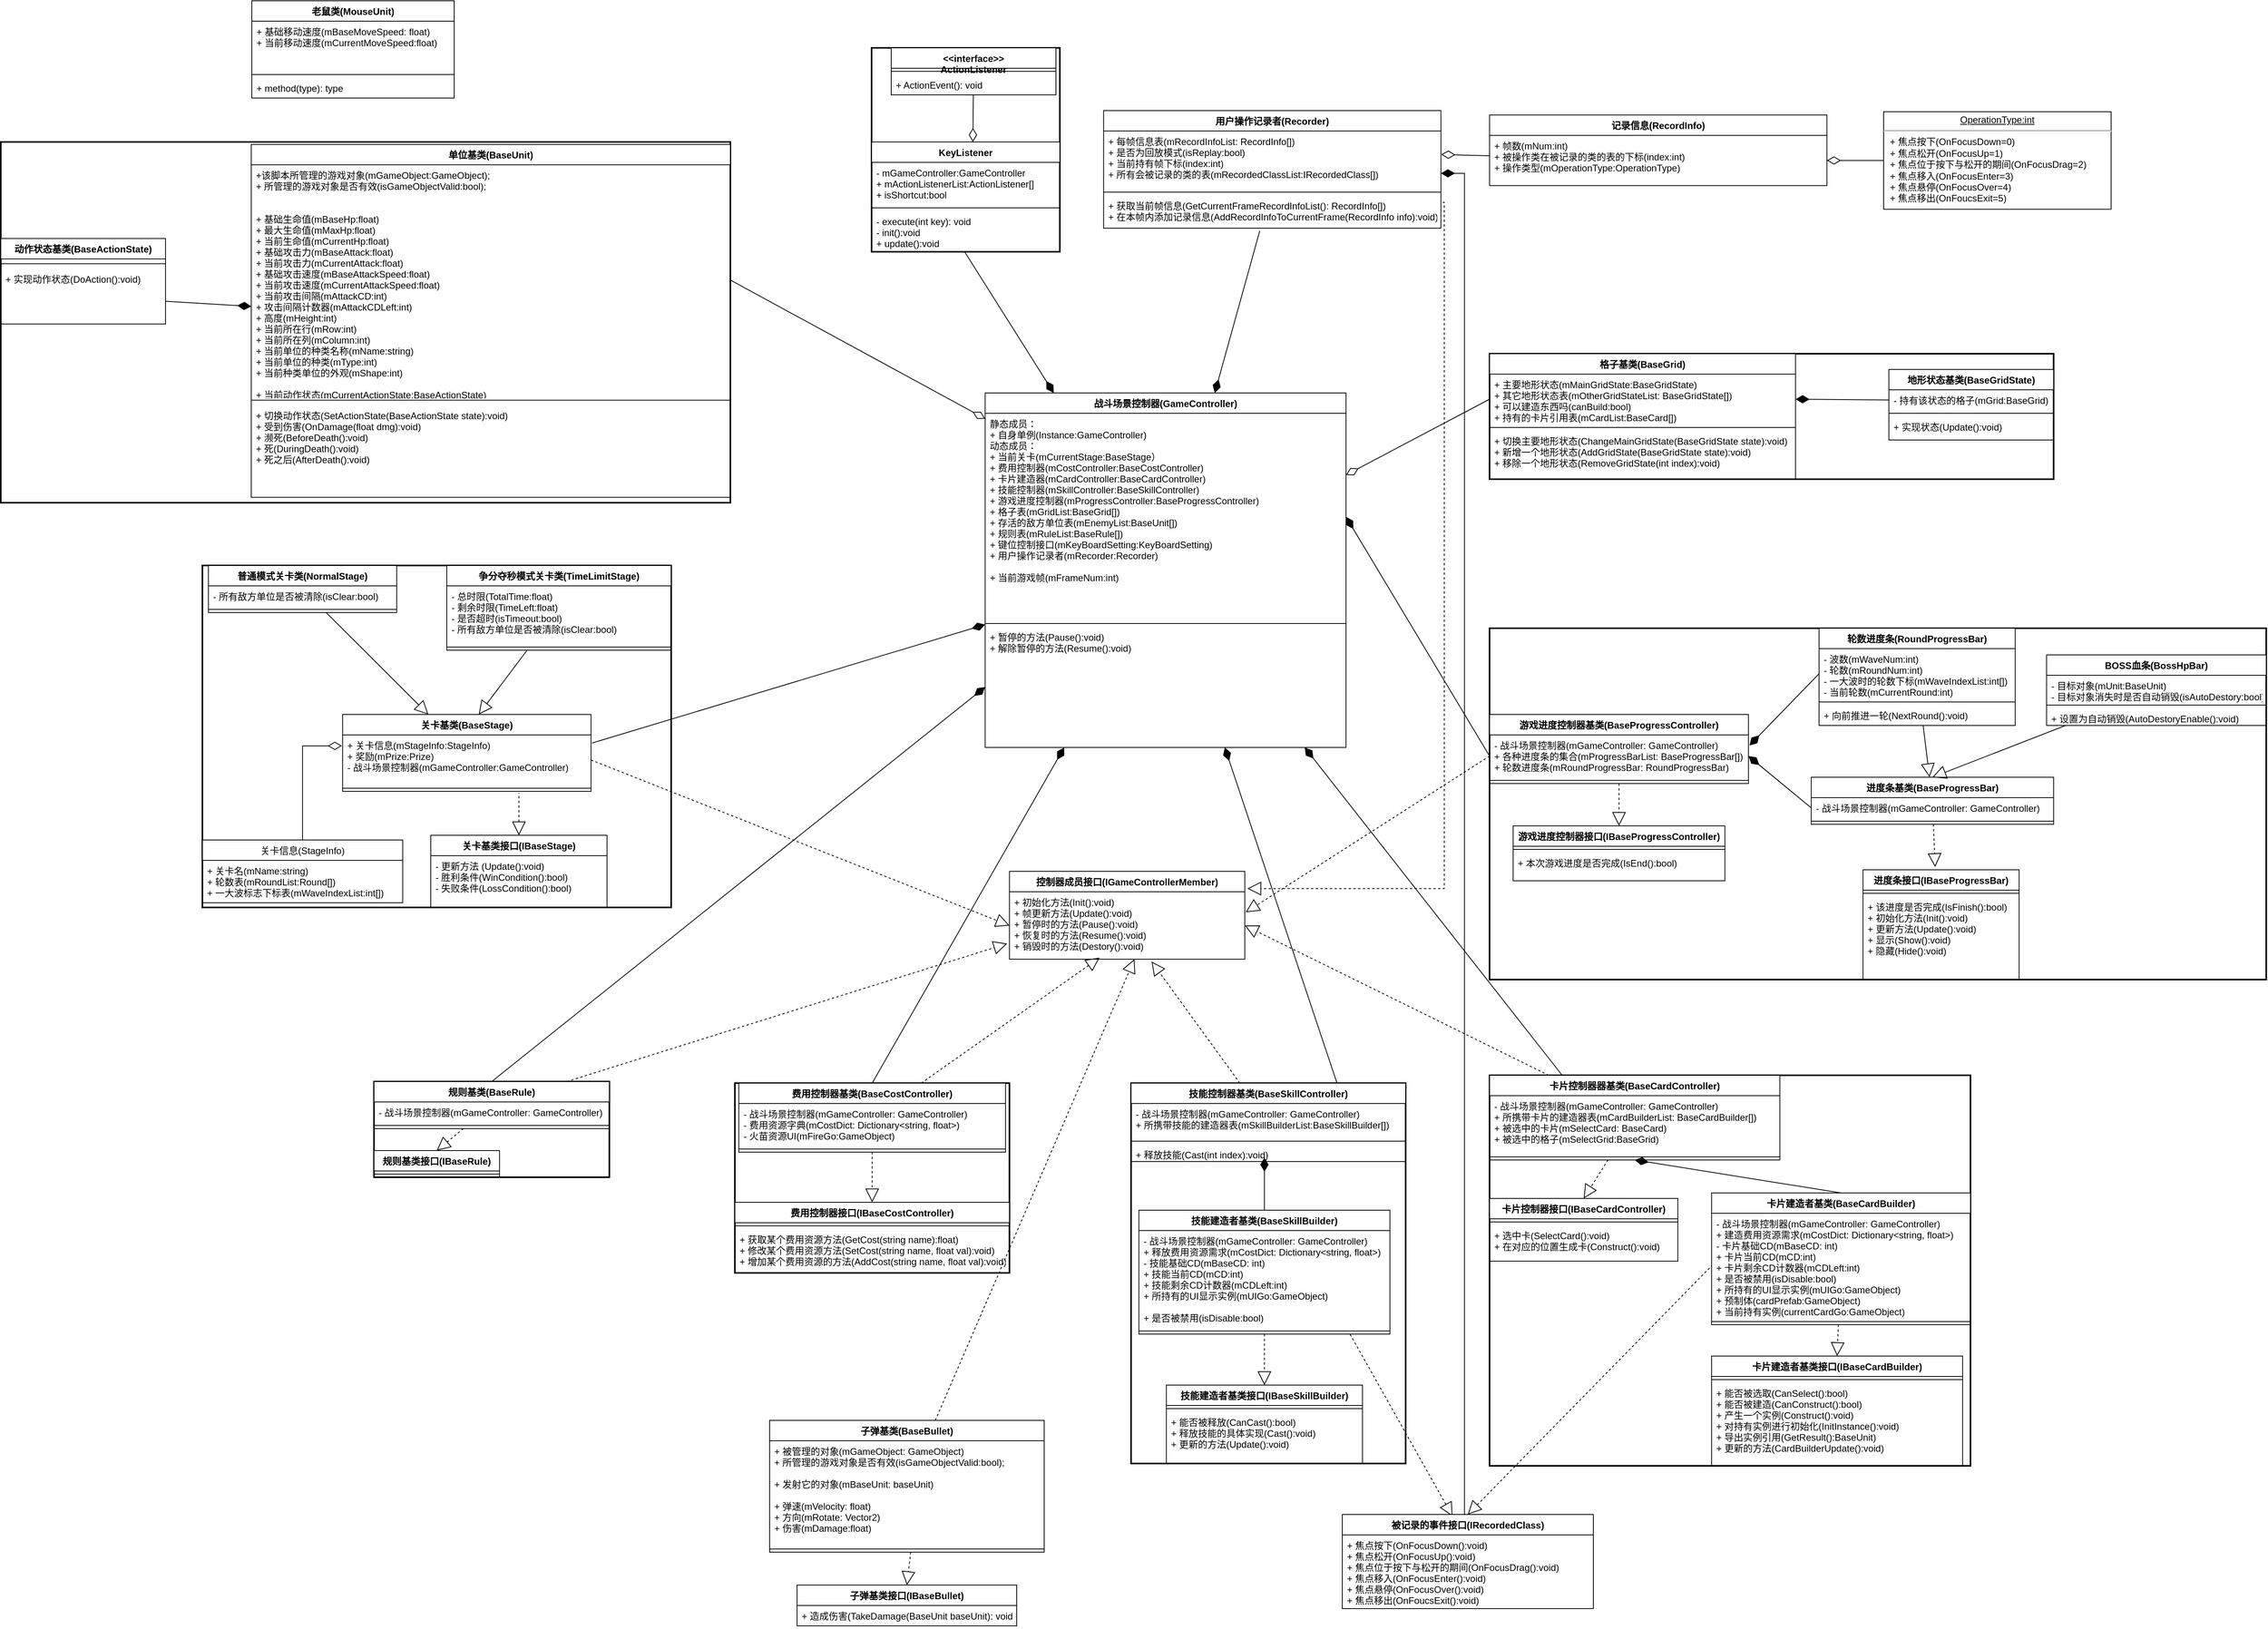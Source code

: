 <mxfile version="16.1.2" type="device"><diagram id="C5RBs43oDa-KdzZeNtuy" name="Page-1"><mxGraphModel dx="1929" dy="2034" grid="1" gridSize="10" guides="1" tooltips="1" connect="1" arrows="1" fold="1" page="1" pageScale="1" pageWidth="827" pageHeight="1169" math="0" shadow="0"><root><mxCell id="WIyWlLk6GJQsqaUBKTNV-0"/><mxCell id="WIyWlLk6GJQsqaUBKTNV-1" parent="WIyWlLk6GJQsqaUBKTNV-0"/><mxCell id="E3Gb5ma0BB44nF95XWZp-187" style="edgeStyle=none;rounded=0;orthogonalLoop=1;jettySize=auto;html=1;entryX=0;entryY=0.5;entryDx=0;entryDy=0;startArrow=diamondThin;startFill=0;endArrow=none;endFill=0;startSize=15;endSize=15;sourcePerimeterSpacing=0;strokeWidth=1;" parent="WIyWlLk6GJQsqaUBKTNV-1" source="E3Gb5ma0BB44nF95XWZp-42" target="E3Gb5ma0BB44nF95XWZp-146" edge="1"><mxGeometry relative="1" as="geometry"/></mxCell><mxCell id="E3Gb5ma0BB44nF95XWZp-190" style="edgeStyle=none;rounded=0;orthogonalLoop=1;jettySize=auto;html=1;entryX=1.004;entryY=0.163;entryDx=0;entryDy=0;entryPerimeter=0;startArrow=diamondThin;startFill=1;endArrow=none;endFill=0;startSize=15;endSize=15;sourcePerimeterSpacing=0;strokeWidth=1;" parent="WIyWlLk6GJQsqaUBKTNV-1" source="E3Gb5ma0BB44nF95XWZp-42" target="E3Gb5ma0BB44nF95XWZp-65" edge="1"><mxGeometry relative="1" as="geometry"/></mxCell><mxCell id="E3Gb5ma0BB44nF95XWZp-191" style="edgeStyle=none;rounded=0;orthogonalLoop=1;jettySize=auto;html=1;entryX=0.5;entryY=0;entryDx=0;entryDy=0;startArrow=diamondThin;startFill=1;endArrow=none;endFill=0;startSize=15;endSize=15;sourcePerimeterSpacing=0;strokeWidth=1;" parent="WIyWlLk6GJQsqaUBKTNV-1" source="E3Gb5ma0BB44nF95XWZp-42" target="E3Gb5ma0BB44nF95XWZp-88" edge="1"><mxGeometry relative="1" as="geometry"/></mxCell><mxCell id="E3Gb5ma0BB44nF95XWZp-192" style="edgeStyle=none;rounded=0;orthogonalLoop=1;jettySize=auto;html=1;entryX=0.75;entryY=0;entryDx=0;entryDy=0;startArrow=diamondThin;startFill=1;endArrow=none;endFill=0;startSize=15;endSize=15;sourcePerimeterSpacing=0;strokeWidth=1;" parent="WIyWlLk6GJQsqaUBKTNV-1" source="E3Gb5ma0BB44nF95XWZp-42" target="E3Gb5ma0BB44nF95XWZp-108" edge="1"><mxGeometry relative="1" as="geometry"/></mxCell><mxCell id="E3Gb5ma0BB44nF95XWZp-194" style="edgeStyle=none;rounded=0;orthogonalLoop=1;jettySize=auto;html=1;entryX=0.25;entryY=0;entryDx=0;entryDy=0;startArrow=diamondThin;startFill=1;endArrow=none;endFill=0;startSize=15;endSize=15;sourcePerimeterSpacing=0;strokeWidth=1;" parent="WIyWlLk6GJQsqaUBKTNV-1" source="E3Gb5ma0BB44nF95XWZp-42" target="E3Gb5ma0BB44nF95XWZp-96" edge="1"><mxGeometry relative="1" as="geometry"/></mxCell><mxCell id="E3Gb5ma0BB44nF95XWZp-196" style="edgeStyle=none;rounded=0;orthogonalLoop=1;jettySize=auto;html=1;entryX=0.496;entryY=1.014;entryDx=0;entryDy=0;entryPerimeter=0;startArrow=diamondThin;startFill=1;endArrow=none;endFill=0;startSize=15;endSize=15;sourcePerimeterSpacing=0;strokeWidth=1;" parent="WIyWlLk6GJQsqaUBKTNV-1" source="E3Gb5ma0BB44nF95XWZp-42" target="E3Gb5ma0BB44nF95XWZp-31" edge="1"><mxGeometry relative="1" as="geometry"/></mxCell><mxCell id="KKIOB1K-VLe4IVOSR_VB-4" style="rounded=0;orthogonalLoop=1;jettySize=auto;html=1;entryX=0.463;entryY=1.077;entryDx=0;entryDy=0;entryPerimeter=0;endArrow=none;endFill=0;startArrow=diamondThin;startFill=1;endSize=15;startSize=15;" parent="WIyWlLk6GJQsqaUBKTNV-1" source="E3Gb5ma0BB44nF95XWZp-42" target="KKIOB1K-VLe4IVOSR_VB-3" edge="1"><mxGeometry relative="1" as="geometry"/></mxCell><mxCell id="E3Gb5ma0BB44nF95XWZp-42" value="战斗场景控制器(GameController)" style="swimlane;fontStyle=1;align=center;verticalAlign=top;childLayout=stackLayout;horizontal=1;startSize=26;horizontalStack=0;resizeParent=1;resizeParentMax=0;resizeLast=0;collapsible=1;marginBottom=0;" parent="WIyWlLk6GJQsqaUBKTNV-1" vertex="1"><mxGeometry x="584.75" y="-450" width="460" height="452" as="geometry"/></mxCell><mxCell id="E3Gb5ma0BB44nF95XWZp-43" value="静态成员：&#10;+ 自身单例(Instance:GameController)&#10;动态成员：&#10;+ 当前关卡(mCurrentStage:BaseStage）&#10;+ 费用控制器(mCostController:BaseCostController)&#10;+ 卡片建造器(mCardController:BaseCardController)&#10;+ 技能控制器(mSkillController:BaseSkillController)&#10;+ 游戏进度控制器(mProgressController:BaseProgressController)&#10;+ 格子表(mGridList:BaseGrid[])&#10;+ 存活的敌方单位表(mEnemyList:BaseUnit[])&#10;+ 规则表(mRuleList:BaseRule[])&#10;+ 键位控制接口(mKeyBoardSetting:KeyBoardSetting)&#10;+ 用户操作记录者(mRecorder:Recorder)&#10;&#10;+ 当前游戏帧(mFrameNum:int)" style="text;strokeColor=none;fillColor=none;align=left;verticalAlign=top;spacingLeft=4;spacingRight=4;overflow=hidden;rotatable=0;points=[[0,0.5],[1,0.5]];portConstraint=eastwest;" parent="E3Gb5ma0BB44nF95XWZp-42" vertex="1"><mxGeometry y="26" width="460" height="264" as="geometry"/></mxCell><mxCell id="E3Gb5ma0BB44nF95XWZp-44" value="" style="line;strokeWidth=1;fillColor=none;align=left;verticalAlign=middle;spacingTop=-1;spacingLeft=3;spacingRight=3;rotatable=0;labelPosition=right;points=[];portConstraint=eastwest;" parent="E3Gb5ma0BB44nF95XWZp-42" vertex="1"><mxGeometry y="290" width="460" height="8" as="geometry"/></mxCell><mxCell id="E3Gb5ma0BB44nF95XWZp-45" value="+ 暂停的方法(Pause():void)&#10;+ 解除暂停的方法(Resume():void)" style="text;strokeColor=none;fillColor=none;align=left;verticalAlign=top;spacingLeft=4;spacingRight=4;overflow=hidden;rotatable=0;points=[[0,0.5],[1,0.5]];portConstraint=eastwest;" parent="E3Gb5ma0BB44nF95XWZp-42" vertex="1"><mxGeometry y="298" width="460" height="154" as="geometry"/></mxCell><mxCell id="E3Gb5ma0BB44nF95XWZp-46" value="控制器成员接口(IGameControllerMember)" style="swimlane;fontStyle=1;align=center;verticalAlign=top;childLayout=stackLayout;horizontal=1;startSize=26;horizontalStack=0;resizeParent=1;resizeParentMax=0;resizeLast=0;collapsible=1;marginBottom=0;" parent="WIyWlLk6GJQsqaUBKTNV-1" vertex="1"><mxGeometry x="615.75" y="160" width="300" height="112" as="geometry"/></mxCell><mxCell id="E3Gb5ma0BB44nF95XWZp-49" value="+ 初始化方法(Init():void)&#10;+ 帧更新方法(Update():void)&#10;+ 暂停时的方法(Pause():void)&#10;+ 恢复时的方法(Resume():void)&#10;+ 销毁时的方法(Destory():void)" style="text;strokeColor=none;fillColor=none;align=left;verticalAlign=top;spacingLeft=4;spacingRight=4;overflow=hidden;rotatable=0;points=[[0,0.5],[1,0.5]];portConstraint=eastwest;" parent="E3Gb5ma0BB44nF95XWZp-46" vertex="1"><mxGeometry y="26" width="300" height="86" as="geometry"/></mxCell><mxCell id="E3Gb5ma0BB44nF95XWZp-203" style="edgeStyle=none;rounded=0;orthogonalLoop=1;jettySize=auto;html=1;entryX=-0.01;entryY=0.769;entryDx=0;entryDy=0;entryPerimeter=0;dashed=1;startArrow=none;startFill=0;endArrow=block;endFill=0;startSize=15;endSize=15;sourcePerimeterSpacing=0;strokeWidth=1;" parent="WIyWlLk6GJQsqaUBKTNV-1" source="E3Gb5ma0BB44nF95XWZp-80" target="E3Gb5ma0BB44nF95XWZp-49" edge="1"><mxGeometry relative="1" as="geometry"/></mxCell><mxCell id="E3Gb5ma0BB44nF95XWZp-199" style="edgeStyle=none;rounded=0;orthogonalLoop=1;jettySize=auto;html=1;entryX=0.383;entryY=0.977;entryDx=0;entryDy=0;entryPerimeter=0;dashed=1;startArrow=none;startFill=0;endArrow=block;endFill=0;startSize=15;endSize=15;sourcePerimeterSpacing=0;strokeWidth=1;" parent="WIyWlLk6GJQsqaUBKTNV-1" source="E3Gb5ma0BB44nF95XWZp-88" target="E3Gb5ma0BB44nF95XWZp-49" edge="1"><mxGeometry relative="1" as="geometry"/></mxCell><mxCell id="E3Gb5ma0BB44nF95XWZp-201" style="edgeStyle=none;rounded=0;orthogonalLoop=1;jettySize=auto;html=1;entryX=1;entryY=0.5;entryDx=0;entryDy=0;dashed=1;startArrow=none;startFill=0;endArrow=block;endFill=0;startSize=15;endSize=15;sourcePerimeterSpacing=0;strokeWidth=1;" parent="WIyWlLk6GJQsqaUBKTNV-1" source="E3Gb5ma0BB44nF95XWZp-96" target="E3Gb5ma0BB44nF95XWZp-49" edge="1"><mxGeometry relative="1" as="geometry"/></mxCell><mxCell id="E3Gb5ma0BB44nF95XWZp-200" style="edgeStyle=none;rounded=0;orthogonalLoop=1;jettySize=auto;html=1;entryX=0.604;entryY=1.035;entryDx=0;entryDy=0;entryPerimeter=0;dashed=1;startArrow=none;startFill=0;endArrow=block;endFill=0;startSize=15;endSize=15;sourcePerimeterSpacing=0;strokeWidth=1;" parent="WIyWlLk6GJQsqaUBKTNV-1" source="E3Gb5ma0BB44nF95XWZp-108" target="E3Gb5ma0BB44nF95XWZp-49" edge="1"><mxGeometry relative="1" as="geometry"/></mxCell><mxCell id="E3Gb5ma0BB44nF95XWZp-202" style="edgeStyle=none;rounded=0;orthogonalLoop=1;jettySize=auto;html=1;entryX=1.004;entryY=0.304;entryDx=0;entryDy=0;entryPerimeter=0;dashed=1;startArrow=none;startFill=0;endArrow=block;endFill=0;startSize=15;endSize=15;sourcePerimeterSpacing=0;strokeWidth=1;exitX=0;exitY=0.5;exitDx=0;exitDy=0;" parent="WIyWlLk6GJQsqaUBKTNV-1" source="E3Gb5ma0BB44nF95XWZp-125" target="E3Gb5ma0BB44nF95XWZp-49" edge="1"><mxGeometry relative="1" as="geometry"/></mxCell><mxCell id="E3Gb5ma0BB44nF95XWZp-189" style="edgeStyle=none;rounded=0;orthogonalLoop=1;jettySize=auto;html=1;entryX=1;entryY=0.5;entryDx=0;entryDy=0;startArrow=diamondThin;startFill=0;endArrow=none;endFill=0;startSize=15;endSize=15;sourcePerimeterSpacing=0;strokeWidth=1;" parent="WIyWlLk6GJQsqaUBKTNV-1" source="E3Gb5ma0BB44nF95XWZp-43" target="E3Gb5ma0BB44nF95XWZp-154" edge="1"><mxGeometry relative="1" as="geometry"/></mxCell><mxCell id="E3Gb5ma0BB44nF95XWZp-195" style="edgeStyle=none;rounded=0;orthogonalLoop=1;jettySize=auto;html=1;entryX=0;entryY=0.5;entryDx=0;entryDy=0;startArrow=diamondThin;startFill=1;endArrow=none;endFill=0;startSize=15;endSize=15;sourcePerimeterSpacing=0;strokeWidth=1;exitX=1;exitY=0.5;exitDx=0;exitDy=0;" parent="WIyWlLk6GJQsqaUBKTNV-1" source="E3Gb5ma0BB44nF95XWZp-43" target="E3Gb5ma0BB44nF95XWZp-125" edge="1"><mxGeometry relative="1" as="geometry"/></mxCell><mxCell id="E3Gb5ma0BB44nF95XWZp-197" style="edgeStyle=none;rounded=0;orthogonalLoop=1;jettySize=auto;html=1;entryX=0.5;entryY=0;entryDx=0;entryDy=0;startArrow=diamondThin;startFill=1;endArrow=none;endFill=0;startSize=15;endSize=15;sourcePerimeterSpacing=0;strokeWidth=1;exitX=0;exitY=0.5;exitDx=0;exitDy=0;" parent="WIyWlLk6GJQsqaUBKTNV-1" source="E3Gb5ma0BB44nF95XWZp-45" target="E3Gb5ma0BB44nF95XWZp-80" edge="1"><mxGeometry relative="1" as="geometry"/></mxCell><mxCell id="E3Gb5ma0BB44nF95XWZp-198" style="edgeStyle=none;rounded=0;orthogonalLoop=1;jettySize=auto;html=1;entryX=0;entryY=0.5;entryDx=0;entryDy=0;startArrow=none;startFill=0;endArrow=block;endFill=0;startSize=15;endSize=15;sourcePerimeterSpacing=0;strokeWidth=1;dashed=1;exitX=1;exitY=0.5;exitDx=0;exitDy=0;" parent="WIyWlLk6GJQsqaUBKTNV-1" source="E3Gb5ma0BB44nF95XWZp-65" target="E3Gb5ma0BB44nF95XWZp-49" edge="1"><mxGeometry relative="1" as="geometry"/></mxCell><mxCell id="E3Gb5ma0BB44nF95XWZp-205" value="" style="group;direction=east;labelBorderColor=none;labelBackgroundColor=none;rounded=0;perimeterSpacing=0;strokeWidth=2;strokeColor=default;" parent="WIyWlLk6GJQsqaUBKTNV-1" vertex="1" connectable="0"><mxGeometry x="-413" y="-230" width="597.5" height="436" as="geometry"/></mxCell><mxCell id="E3Gb5ma0BB44nF95XWZp-163" value="" style="edgeStyle=orthogonalEdgeStyle;rounded=0;orthogonalLoop=1;jettySize=auto;html=1;startArrow=block;startFill=0;endArrow=none;endFill=0;startSize=15;sourcePerimeterSpacing=0;strokeWidth=1;dashed=1;" parent="E3Gb5ma0BB44nF95XWZp-205" source="E3Gb5ma0BB44nF95XWZp-56" edge="1"><mxGeometry relative="1" as="geometry"><mxPoint x="403.44" y="290" as="targetPoint"/></mxGeometry></mxCell><mxCell id="E3Gb5ma0BB44nF95XWZp-56" value="关卡基类接口(IBaseStage)" style="swimlane;fontStyle=1;align=center;verticalAlign=top;childLayout=stackLayout;horizontal=1;startSize=26;horizontalStack=0;resizeParent=1;resizeParentMax=0;resizeLast=0;collapsible=1;marginBottom=0;" parent="E3Gb5ma0BB44nF95XWZp-205" vertex="1"><mxGeometry x="291.09" y="344" width="224.701" height="92" as="geometry"/></mxCell><mxCell id="E3Gb5ma0BB44nF95XWZp-59" value="- 更新方法 (Update():void)&#10;- 胜利条件(WinCondition():bool)&#10;- 失败条件(LossCondition():bool)" style="text;align=left;verticalAlign=top;spacingLeft=4;spacingRight=4;overflow=hidden;rotatable=0;points=[[0,0.5],[1,0.5]];portConstraint=eastwest;" parent="E3Gb5ma0BB44nF95XWZp-56" vertex="1"><mxGeometry y="26" width="224.701" height="66" as="geometry"/></mxCell><mxCell id="E3Gb5ma0BB44nF95XWZp-60" value="关卡信息(StageInfo)" style="swimlane;fontStyle=0;childLayout=stackLayout;horizontal=1;startSize=26;horizontalStack=0;resizeParent=1;resizeParentMax=0;resizeLast=0;collapsible=1;marginBottom=0;" parent="E3Gb5ma0BB44nF95XWZp-205" vertex="1"><mxGeometry y="350" width="255.342" height="80" as="geometry"/></mxCell><mxCell id="E3Gb5ma0BB44nF95XWZp-62" value="+ 关卡名(mName:string)&#10;+ 轮数表(mRoundList:Round[])&#10;+ 一大波标志下标表(mWaveIndexList:int[])" style="text;align=left;verticalAlign=top;spacingLeft=4;spacingRight=4;overflow=hidden;rotatable=0;points=[[0,0.5],[1,0.5]];portConstraint=eastwest;" parent="E3Gb5ma0BB44nF95XWZp-60" vertex="1"><mxGeometry y="26" width="255.342" height="54" as="geometry"/></mxCell><mxCell id="E3Gb5ma0BB44nF95XWZp-64" value="关卡基类(BaseStage)" style="swimlane;fontStyle=1;align=center;verticalAlign=top;childLayout=stackLayout;horizontal=1;startSize=26;horizontalStack=0;resizeParent=1;resizeParentMax=0;resizeLast=0;collapsible=1;marginBottom=0;" parent="E3Gb5ma0BB44nF95XWZp-205" vertex="1"><mxGeometry x="178.739" y="190" width="316.624" height="98" as="geometry"/></mxCell><mxCell id="E3Gb5ma0BB44nF95XWZp-65" value="+ 关卡信息(mStageInfo:StageInfo)&#10;+ 奖励(mPrize:Prize)&#10;- 战斗场景控制器(mGameController:GameController)" style="text;align=left;verticalAlign=top;spacingLeft=4;spacingRight=4;overflow=hidden;rotatable=0;points=[[0,0.5],[1,0.5]];portConstraint=eastwest;" parent="E3Gb5ma0BB44nF95XWZp-64" vertex="1"><mxGeometry y="26" width="316.624" height="64" as="geometry"/></mxCell><mxCell id="E3Gb5ma0BB44nF95XWZp-66" value="" style="line;strokeWidth=1;align=left;verticalAlign=middle;spacingTop=-1;spacingLeft=3;spacingRight=3;rotatable=0;labelPosition=right;points=[];portConstraint=eastwest;" parent="E3Gb5ma0BB44nF95XWZp-64" vertex="1"><mxGeometry y="90" width="316.624" height="8" as="geometry"/></mxCell><mxCell id="E3Gb5ma0BB44nF95XWZp-161" value="" style="edgeStyle=orthogonalEdgeStyle;rounded=0;orthogonalLoop=1;jettySize=auto;html=1;startArrow=none;startFill=0;endArrow=diamondThin;endFill=0;startSize=15;sourcePerimeterSpacing=0;strokeWidth=1;entryX=-0.003;entryY=0.228;entryDx=0;entryDy=0;entryPerimeter=0;endSize=15;" parent="E3Gb5ma0BB44nF95XWZp-205" source="E3Gb5ma0BB44nF95XWZp-60" target="E3Gb5ma0BB44nF95XWZp-65" edge="1"><mxGeometry relative="1" as="geometry"><mxPoint x="331.944" y="290" as="targetPoint"/><Array as="points"><mxPoint x="127.671" y="230"/><mxPoint x="177.718" y="230"/></Array></mxGeometry></mxCell><mxCell id="E3Gb5ma0BB44nF95XWZp-164" style="rounded=0;orthogonalLoop=1;jettySize=auto;html=1;startArrow=none;startFill=0;endArrow=block;endFill=0;startSize=15;endSize=15;sourcePerimeterSpacing=0;strokeWidth=1;" parent="E3Gb5ma0BB44nF95XWZp-205" source="E3Gb5ma0BB44nF95XWZp-68" target="E3Gb5ma0BB44nF95XWZp-64" edge="1"><mxGeometry relative="1" as="geometry"/></mxCell><mxCell id="E3Gb5ma0BB44nF95XWZp-68" value="普通模式关卡类(NormalStage)" style="swimlane;fontStyle=1;align=center;verticalAlign=top;childLayout=stackLayout;horizontal=1;startSize=26;horizontalStack=0;resizeParent=1;resizeParentMax=0;resizeLast=0;collapsible=1;marginBottom=0;" parent="E3Gb5ma0BB44nF95XWZp-205" vertex="1"><mxGeometry x="7.66" width="240.021" height="60" as="geometry"/></mxCell><mxCell id="E3Gb5ma0BB44nF95XWZp-69" value="- 所有敌方单位是否被清除(isClear:bool)" style="text;align=left;verticalAlign=top;spacingLeft=4;spacingRight=4;overflow=hidden;rotatable=0;points=[[0,0.5],[1,0.5]];portConstraint=eastwest;" parent="E3Gb5ma0BB44nF95XWZp-68" vertex="1"><mxGeometry y="26" width="240.021" height="26" as="geometry"/></mxCell><mxCell id="E3Gb5ma0BB44nF95XWZp-70" value="" style="line;strokeWidth=1;align=left;verticalAlign=middle;spacingTop=-1;spacingLeft=3;spacingRight=3;rotatable=0;labelPosition=right;points=[];portConstraint=eastwest;" parent="E3Gb5ma0BB44nF95XWZp-68" vertex="1"><mxGeometry y="52" width="240.021" height="8" as="geometry"/></mxCell><mxCell id="E3Gb5ma0BB44nF95XWZp-165" style="edgeStyle=none;rounded=0;orthogonalLoop=1;jettySize=auto;html=1;entryX=0.548;entryY=0;entryDx=0;entryDy=0;entryPerimeter=0;startArrow=none;startFill=0;endArrow=block;endFill=0;startSize=15;endSize=15;sourcePerimeterSpacing=0;strokeWidth=1;" parent="E3Gb5ma0BB44nF95XWZp-205" source="E3Gb5ma0BB44nF95XWZp-72" target="E3Gb5ma0BB44nF95XWZp-64" edge="1"><mxGeometry relative="1" as="geometry"/></mxCell><mxCell id="E3Gb5ma0BB44nF95XWZp-72" value="争分夺秒模式关卡类(TimeLimitStage)" style="swimlane;fontStyle=1;align=center;verticalAlign=top;childLayout=stackLayout;horizontal=1;startSize=26;horizontalStack=0;resizeParent=1;resizeParentMax=0;resizeLast=0;collapsible=1;marginBottom=0;" parent="E3Gb5ma0BB44nF95XWZp-205" vertex="1"><mxGeometry x="311.517" width="285.983" height="108" as="geometry"/></mxCell><mxCell id="E3Gb5ma0BB44nF95XWZp-73" value="- 总时限(TotalTime:float)&#10;- 剩余时限(TimeLeft:float)&#10;- 是否超时(isTimeout:bool)&#10;- 所有敌方单位是否被清除(isClear:bool)" style="text;align=left;verticalAlign=top;spacingLeft=4;spacingRight=4;overflow=hidden;rotatable=0;points=[[0,0.5],[1,0.5]];portConstraint=eastwest;" parent="E3Gb5ma0BB44nF95XWZp-72" vertex="1"><mxGeometry y="26" width="285.983" height="74" as="geometry"/></mxCell><mxCell id="E3Gb5ma0BB44nF95XWZp-74" value="" style="line;strokeWidth=1;align=left;verticalAlign=middle;spacingTop=-1;spacingLeft=3;spacingRight=3;rotatable=0;labelPosition=right;points=[];portConstraint=eastwest;" parent="E3Gb5ma0BB44nF95XWZp-72" vertex="1"><mxGeometry y="100" width="285.983" height="8" as="geometry"/></mxCell><mxCell id="E3Gb5ma0BB44nF95XWZp-207" value="" style="group;strokeColor=default;strokeWidth=2;" parent="WIyWlLk6GJQsqaUBKTNV-1" vertex="1" connectable="0"><mxGeometry x="-194.25" y="428" width="300" height="122" as="geometry"/></mxCell><mxCell id="E3Gb5ma0BB44nF95XWZp-76" value="规则基类接口(IBaseRule)" style="swimlane;fontStyle=1;align=center;verticalAlign=top;childLayout=stackLayout;horizontal=1;startSize=26;horizontalStack=0;resizeParent=1;resizeParentMax=0;resizeLast=0;collapsible=1;marginBottom=0;" parent="E3Gb5ma0BB44nF95XWZp-207" vertex="1"><mxGeometry y="88" width="160" height="34" as="geometry"/></mxCell><mxCell id="E3Gb5ma0BB44nF95XWZp-78" value="" style="line;strokeWidth=1;fillColor=none;align=left;verticalAlign=middle;spacingTop=-1;spacingLeft=3;spacingRight=3;rotatable=0;labelPosition=right;points=[];portConstraint=eastwest;" parent="E3Gb5ma0BB44nF95XWZp-76" vertex="1"><mxGeometry y="26" width="160" height="8" as="geometry"/></mxCell><mxCell id="E3Gb5ma0BB44nF95XWZp-167" value="" style="edgeStyle=none;rounded=0;orthogonalLoop=1;jettySize=auto;html=1;startArrow=none;startFill=0;endArrow=block;endFill=0;startSize=15;endSize=15;sourcePerimeterSpacing=0;strokeWidth=1;entryX=0.5;entryY=0;entryDx=0;entryDy=0;dashed=1;" parent="E3Gb5ma0BB44nF95XWZp-207" source="E3Gb5ma0BB44nF95XWZp-80" target="E3Gb5ma0BB44nF95XWZp-76" edge="1"><mxGeometry relative="1" as="geometry"/></mxCell><mxCell id="E3Gb5ma0BB44nF95XWZp-80" value="规则基类(BaseRule)" style="swimlane;fontStyle=1;align=center;verticalAlign=top;childLayout=stackLayout;horizontal=1;startSize=26;horizontalStack=0;resizeParent=1;resizeParentMax=0;resizeLast=0;collapsible=1;marginBottom=0;" parent="E3Gb5ma0BB44nF95XWZp-207" vertex="1"><mxGeometry width="300" height="60" as="geometry"/></mxCell><mxCell id="E3Gb5ma0BB44nF95XWZp-81" value="- 战斗场景控制器(mGameController: GameController)" style="text;strokeColor=none;fillColor=none;align=left;verticalAlign=top;spacingLeft=4;spacingRight=4;overflow=hidden;rotatable=0;points=[[0,0.5],[1,0.5]];portConstraint=eastwest;" parent="E3Gb5ma0BB44nF95XWZp-80" vertex="1"><mxGeometry y="26" width="300" height="26" as="geometry"/></mxCell><mxCell id="E3Gb5ma0BB44nF95XWZp-82" value="" style="line;strokeWidth=1;fillColor=none;align=left;verticalAlign=middle;spacingTop=-1;spacingLeft=3;spacingRight=3;rotatable=0;labelPosition=right;points=[];portConstraint=eastwest;" parent="E3Gb5ma0BB44nF95XWZp-80" vertex="1"><mxGeometry y="52" width="300" height="8" as="geometry"/></mxCell><mxCell id="E3Gb5ma0BB44nF95XWZp-208" value="" style="group;strokeColor=default;strokeWidth=2;" parent="WIyWlLk6GJQsqaUBKTNV-1" vertex="1" connectable="0"><mxGeometry x="265.75" y="430" width="350" height="242" as="geometry"/></mxCell><mxCell id="E3Gb5ma0BB44nF95XWZp-84" value="费用控制器接口(IBaseCostController)" style="swimlane;fontStyle=1;align=center;verticalAlign=top;childLayout=stackLayout;horizontal=1;startSize=26;horizontalStack=0;resizeParent=1;resizeParentMax=0;resizeLast=0;collapsible=1;marginBottom=0;" parent="E3Gb5ma0BB44nF95XWZp-208" vertex="1"><mxGeometry y="152" width="350" height="90" as="geometry"/></mxCell><mxCell id="E3Gb5ma0BB44nF95XWZp-86" value="" style="line;strokeWidth=1;fillColor=none;align=left;verticalAlign=middle;spacingTop=-1;spacingLeft=3;spacingRight=3;rotatable=0;labelPosition=right;points=[];portConstraint=eastwest;" parent="E3Gb5ma0BB44nF95XWZp-84" vertex="1"><mxGeometry y="26" width="350" height="8" as="geometry"/></mxCell><mxCell id="E3Gb5ma0BB44nF95XWZp-87" value="+ 获取某个费用资源方法(GetCost(string name):float)&#10;+ 修改某个费用资源方法(SetCost(string name, float val):void)&#10;+ 增加某个费用资源的方法(AddCost(string name, float val):void)" style="text;strokeColor=none;fillColor=none;align=left;verticalAlign=top;spacingLeft=4;spacingRight=4;overflow=hidden;rotatable=0;points=[[0,0.5],[1,0.5]];portConstraint=eastwest;" parent="E3Gb5ma0BB44nF95XWZp-84" vertex="1"><mxGeometry y="34" width="350" height="56" as="geometry"/></mxCell><mxCell id="E3Gb5ma0BB44nF95XWZp-168" value="" style="edgeStyle=none;rounded=0;orthogonalLoop=1;jettySize=auto;html=1;dashed=1;startArrow=none;startFill=0;endArrow=block;endFill=0;startSize=15;endSize=15;sourcePerimeterSpacing=0;strokeWidth=1;entryX=0.5;entryY=0;entryDx=0;entryDy=0;" parent="E3Gb5ma0BB44nF95XWZp-208" source="E3Gb5ma0BB44nF95XWZp-88" target="E3Gb5ma0BB44nF95XWZp-84" edge="1"><mxGeometry relative="1" as="geometry"><mxPoint x="175" y="150" as="targetPoint"/></mxGeometry></mxCell><mxCell id="E3Gb5ma0BB44nF95XWZp-88" value="费用控制器基类(BaseCostController)" style="swimlane;fontStyle=1;align=center;verticalAlign=top;childLayout=stackLayout;horizontal=1;startSize=26;horizontalStack=0;resizeParent=1;resizeParentMax=0;resizeLast=0;collapsible=1;marginBottom=0;" parent="E3Gb5ma0BB44nF95XWZp-208" vertex="1"><mxGeometry x="5" width="340" height="88" as="geometry"/></mxCell><mxCell id="E3Gb5ma0BB44nF95XWZp-89" value="- 战斗场景控制器(mGameController: GameController)&#10;- 费用资源字典(mCostDict: Dictionary&lt;string, float&gt;)&#10;- 火苗资源UI(mFireGo:GameObject)" style="text;strokeColor=none;fillColor=none;align=left;verticalAlign=top;spacingLeft=4;spacingRight=4;overflow=hidden;rotatable=0;points=[[0,0.5],[1,0.5]];portConstraint=eastwest;" parent="E3Gb5ma0BB44nF95XWZp-88" vertex="1"><mxGeometry y="26" width="340" height="54" as="geometry"/></mxCell><mxCell id="E3Gb5ma0BB44nF95XWZp-90" value="" style="line;strokeWidth=1;fillColor=none;align=left;verticalAlign=middle;spacingTop=-1;spacingLeft=3;spacingRight=3;rotatable=0;labelPosition=right;points=[];portConstraint=eastwest;" parent="E3Gb5ma0BB44nF95XWZp-88" vertex="1"><mxGeometry y="80" width="340" height="8" as="geometry"/></mxCell><mxCell id="E3Gb5ma0BB44nF95XWZp-209" value="" style="group;strokeColor=default;strokeWidth=2;" parent="WIyWlLk6GJQsqaUBKTNV-1" vertex="1" connectable="0"><mxGeometry x="770.75" y="430" width="350" height="485" as="geometry"/></mxCell><mxCell id="E3Gb5ma0BB44nF95XWZp-176" value="" style="edgeStyle=none;rounded=0;orthogonalLoop=1;jettySize=auto;html=1;startArrow=diamondThin;startFill=1;endArrow=none;endFill=0;startSize=15;endSize=15;sourcePerimeterSpacing=0;strokeWidth=1;entryX=0.5;entryY=0;entryDx=0;entryDy=0;" parent="E3Gb5ma0BB44nF95XWZp-209" target="E3Gb5ma0BB44nF95XWZp-112" edge="1"><mxGeometry relative="1" as="geometry"><mxPoint x="170" y="95" as="sourcePoint"/></mxGeometry></mxCell><mxCell id="E3Gb5ma0BB44nF95XWZp-108" value="技能控制器基类(BaseSkillController)" style="swimlane;fontStyle=1;align=center;verticalAlign=top;childLayout=stackLayout;horizontal=1;startSize=26;horizontalStack=0;resizeParent=1;resizeParentMax=0;resizeLast=0;collapsible=1;marginBottom=0;" parent="E3Gb5ma0BB44nF95XWZp-209" vertex="1"><mxGeometry width="350" height="100" as="geometry"/></mxCell><mxCell id="E3Gb5ma0BB44nF95XWZp-109" value="- 战斗场景控制器(mGameController: GameController)&#10;+ 所携带技能的建造器表(mSkillBuilderList:BaseSkillBuilder[])" style="text;strokeColor=none;fillColor=none;align=left;verticalAlign=top;spacingLeft=4;spacingRight=4;overflow=hidden;rotatable=0;points=[[0,0.5],[1,0.5]];portConstraint=eastwest;" parent="E3Gb5ma0BB44nF95XWZp-108" vertex="1"><mxGeometry y="26" width="350" height="44" as="geometry"/></mxCell><mxCell id="E3Gb5ma0BB44nF95XWZp-110" value="" style="line;strokeWidth=1;fillColor=none;align=left;verticalAlign=middle;spacingTop=-1;spacingLeft=3;spacingRight=3;rotatable=0;labelPosition=right;points=[];portConstraint=eastwest;" parent="E3Gb5ma0BB44nF95XWZp-108" vertex="1"><mxGeometry y="70" width="350" height="8" as="geometry"/></mxCell><mxCell id="E3Gb5ma0BB44nF95XWZp-111" value="+ 释放技能(Cast(int index):void)" style="text;strokeColor=none;fillColor=none;align=left;verticalAlign=top;spacingLeft=4;spacingRight=4;overflow=hidden;rotatable=0;points=[[0,0.5],[1,0.5]];portConstraint=eastwest;" parent="E3Gb5ma0BB44nF95XWZp-108" vertex="1"><mxGeometry y="78" width="350" height="22" as="geometry"/></mxCell><mxCell id="E3Gb5ma0BB44nF95XWZp-112" value="技能建造者基类(BaseSkillBuilder)" style="swimlane;fontStyle=1;align=center;verticalAlign=top;childLayout=stackLayout;horizontal=1;startSize=26;horizontalStack=0;resizeParent=1;resizeParentMax=0;resizeLast=0;collapsible=1;marginBottom=0;" parent="E3Gb5ma0BB44nF95XWZp-209" vertex="1"><mxGeometry x="10" y="162" width="320" height="158" as="geometry"/></mxCell><mxCell id="E3Gb5ma0BB44nF95XWZp-113" value="- 战斗场景控制器(mGameController: GameController)&#10;+ 释放费用资源需求(mCostDict: Dictionary&lt;string, float&gt;)&#10;- 技能基础CD(mBaseCD: int)&#10;+ 技能当前CD(mCD:int)&#10;+ 技能剩余CD计数器(mCDLeft:int)&#10;+ 所持有的UI显示实例(mUIGo:GameObject)&#10;&#10;+ 是否被禁用(isDisable:bool)" style="text;strokeColor=none;fillColor=none;align=left;verticalAlign=top;spacingLeft=4;spacingRight=4;overflow=hidden;rotatable=0;points=[[0,0.5],[1,0.5]];portConstraint=eastwest;" parent="E3Gb5ma0BB44nF95XWZp-112" vertex="1"><mxGeometry y="26" width="320" height="124" as="geometry"/></mxCell><mxCell id="E3Gb5ma0BB44nF95XWZp-114" value="" style="line;strokeWidth=1;fillColor=none;align=left;verticalAlign=middle;spacingTop=-1;spacingLeft=3;spacingRight=3;rotatable=0;labelPosition=right;points=[];portConstraint=eastwest;" parent="E3Gb5ma0BB44nF95XWZp-112" vertex="1"><mxGeometry y="150" width="320" height="8" as="geometry"/></mxCell><mxCell id="E3Gb5ma0BB44nF95XWZp-116" value="技能建造者基类接口(IBaseSkillBuilder)" style="swimlane;fontStyle=1;align=center;verticalAlign=top;childLayout=stackLayout;horizontal=1;startSize=26;horizontalStack=0;resizeParent=1;resizeParentMax=0;resizeLast=0;collapsible=1;marginBottom=0;" parent="E3Gb5ma0BB44nF95XWZp-209" vertex="1"><mxGeometry x="45" y="385" width="250" height="100" as="geometry"/></mxCell><mxCell id="E3Gb5ma0BB44nF95XWZp-118" value="" style="line;strokeWidth=1;fillColor=none;align=left;verticalAlign=middle;spacingTop=-1;spacingLeft=3;spacingRight=3;rotatable=0;labelPosition=right;points=[];portConstraint=eastwest;" parent="E3Gb5ma0BB44nF95XWZp-116" vertex="1"><mxGeometry y="26" width="250" height="8" as="geometry"/></mxCell><mxCell id="E3Gb5ma0BB44nF95XWZp-119" value="+ 能否被释放(CanCast():bool)&#10;+ 释放技能的具体实现(Cast():void)&#10;+ 更新的方法(Update():void)" style="text;strokeColor=none;fillColor=none;align=left;verticalAlign=top;spacingLeft=4;spacingRight=4;overflow=hidden;rotatable=0;points=[[0,0.5],[1,0.5]];portConstraint=eastwest;" parent="E3Gb5ma0BB44nF95XWZp-116" vertex="1"><mxGeometry y="34" width="250" height="66" as="geometry"/></mxCell><mxCell id="E3Gb5ma0BB44nF95XWZp-172" value="" style="edgeStyle=none;rounded=0;orthogonalLoop=1;jettySize=auto;html=1;dashed=1;startArrow=none;startFill=0;endArrow=block;endFill=0;startSize=15;endSize=15;sourcePerimeterSpacing=0;strokeWidth=1;entryX=0.5;entryY=0;entryDx=0;entryDy=0;" parent="E3Gb5ma0BB44nF95XWZp-209" source="E3Gb5ma0BB44nF95XWZp-112" target="E3Gb5ma0BB44nF95XWZp-116" edge="1"><mxGeometry relative="1" as="geometry"/></mxCell><mxCell id="E3Gb5ma0BB44nF95XWZp-210" value="" style="group;strokeColor=default;strokeWidth=2;" parent="WIyWlLk6GJQsqaUBKTNV-1" vertex="1" connectable="0"><mxGeometry x="1227.75" y="420" width="613" height="498" as="geometry"/></mxCell><mxCell id="E3Gb5ma0BB44nF95XWZp-92" value="卡片控制器接口(IBaseCardController)" style="swimlane;fontStyle=1;align=center;verticalAlign=top;childLayout=stackLayout;horizontal=1;startSize=26;horizontalStack=0;resizeParent=1;resizeParentMax=0;resizeLast=0;collapsible=1;marginBottom=0;" parent="E3Gb5ma0BB44nF95XWZp-210" vertex="1"><mxGeometry y="157" width="240" height="80" as="geometry"/></mxCell><mxCell id="E3Gb5ma0BB44nF95XWZp-94" value="" style="line;strokeWidth=1;fillColor=none;align=left;verticalAlign=middle;spacingTop=-1;spacingLeft=3;spacingRight=3;rotatable=0;labelPosition=right;points=[];portConstraint=eastwest;" parent="E3Gb5ma0BB44nF95XWZp-92" vertex="1"><mxGeometry y="26" width="240" height="8" as="geometry"/></mxCell><mxCell id="E3Gb5ma0BB44nF95XWZp-95" value="+ 选中卡(SelectCard():void)&#10;+ 在对应的位置生成卡(Construct():void)" style="text;strokeColor=none;fillColor=none;align=left;verticalAlign=top;spacingLeft=4;spacingRight=4;overflow=hidden;rotatable=0;points=[[0,0.5],[1,0.5]];portConstraint=eastwest;" parent="E3Gb5ma0BB44nF95XWZp-92" vertex="1"><mxGeometry y="34" width="240" height="46" as="geometry"/></mxCell><mxCell id="E3Gb5ma0BB44nF95XWZp-171" value="" style="edgeStyle=none;rounded=0;orthogonalLoop=1;jettySize=auto;html=1;dashed=1;startArrow=none;startFill=0;endArrow=block;endFill=0;startSize=15;endSize=15;sourcePerimeterSpacing=0;strokeWidth=1;entryX=0.5;entryY=0;entryDx=0;entryDy=0;" parent="E3Gb5ma0BB44nF95XWZp-210" source="E3Gb5ma0BB44nF95XWZp-96" target="E3Gb5ma0BB44nF95XWZp-92" edge="1"><mxGeometry relative="1" as="geometry"/></mxCell><mxCell id="E3Gb5ma0BB44nF95XWZp-96" value="卡片控制器器基类(BaseCardController)" style="swimlane;fontStyle=1;align=center;verticalAlign=top;childLayout=stackLayout;horizontal=1;startSize=26;horizontalStack=0;resizeParent=1;resizeParentMax=0;resizeLast=0;collapsible=1;marginBottom=0;" parent="E3Gb5ma0BB44nF95XWZp-210" vertex="1"><mxGeometry width="370" height="108" as="geometry"/></mxCell><mxCell id="E3Gb5ma0BB44nF95XWZp-97" value="- 战斗场景控制器(mGameController: GameController)&#10;+ 所携带卡片的建造器表(mCardBuilderList: BaseCardBuilder[])&#10;+ 被选中的卡片(mSelectCard: BaseCard)&#10;+ 被选中的格子(mSelectGrid:BaseGrid)" style="text;strokeColor=none;fillColor=none;align=left;verticalAlign=top;spacingLeft=4;spacingRight=4;overflow=hidden;rotatable=0;points=[[0,0.5],[1,0.5]];portConstraint=eastwest;" parent="E3Gb5ma0BB44nF95XWZp-96" vertex="1"><mxGeometry y="26" width="370" height="74" as="geometry"/></mxCell><mxCell id="E3Gb5ma0BB44nF95XWZp-98" value="" style="line;strokeWidth=1;fillColor=none;align=left;verticalAlign=middle;spacingTop=-1;spacingLeft=3;spacingRight=3;rotatable=0;labelPosition=right;points=[];portConstraint=eastwest;" parent="E3Gb5ma0BB44nF95XWZp-96" vertex="1"><mxGeometry y="100" width="370" height="8" as="geometry"/></mxCell><mxCell id="E3Gb5ma0BB44nF95XWZp-100" value="卡片建造者基类(BaseCardBuilder)" style="swimlane;fontStyle=1;align=center;verticalAlign=top;childLayout=stackLayout;horizontal=1;startSize=26;horizontalStack=0;resizeParent=1;resizeParentMax=0;resizeLast=0;collapsible=1;marginBottom=0;" parent="E3Gb5ma0BB44nF95XWZp-210" vertex="1"><mxGeometry x="283" y="150" width="330" height="168" as="geometry"/></mxCell><mxCell id="E3Gb5ma0BB44nF95XWZp-101" value="- 战斗场景控制器(mGameController: GameController)&#10;+ 建造费用资源需求(mCostDict: Dictionary&lt;string, float&gt;)&#10;- 卡片基础CD(mBaseCD: int)&#10;+ 卡片当前CD(mCD:int)&#10;+ 卡片剩余CD计数器(mCDLeft:int)&#10;+ 是否被禁用(isDisable:bool)&#10;+ 所持有的UI显示实例(mUIGo:GameObject)&#10;+ 预制体(cardPrefab:GameObject)&#10;+ 当前持有实例(currentCardGo:GameObject)" style="text;strokeColor=none;fillColor=none;align=left;verticalAlign=top;spacingLeft=4;spacingRight=4;overflow=hidden;rotatable=0;points=[[0,0.5],[1,0.5]];portConstraint=eastwest;" parent="E3Gb5ma0BB44nF95XWZp-100" vertex="1"><mxGeometry y="26" width="330" height="134" as="geometry"/></mxCell><mxCell id="E3Gb5ma0BB44nF95XWZp-102" value="" style="line;strokeWidth=1;fillColor=none;align=left;verticalAlign=middle;spacingTop=-1;spacingLeft=3;spacingRight=3;rotatable=0;labelPosition=right;points=[];portConstraint=eastwest;" parent="E3Gb5ma0BB44nF95XWZp-100" vertex="1"><mxGeometry y="160" width="330" height="8" as="geometry"/></mxCell><mxCell id="E3Gb5ma0BB44nF95XWZp-104" value="卡片建造者基类接口(IBaseCardBuilder)" style="swimlane;fontStyle=1;align=center;verticalAlign=top;childLayout=stackLayout;horizontal=1;startSize=26;horizontalStack=0;resizeParent=1;resizeParentMax=0;resizeLast=0;collapsible=1;marginBottom=0;" parent="E3Gb5ma0BB44nF95XWZp-210" vertex="1"><mxGeometry x="283" y="358" width="320" height="140" as="geometry"/></mxCell><mxCell id="E3Gb5ma0BB44nF95XWZp-106" value="" style="line;strokeWidth=1;fillColor=none;align=left;verticalAlign=middle;spacingTop=-1;spacingLeft=3;spacingRight=3;rotatable=0;labelPosition=right;points=[];portConstraint=eastwest;" parent="E3Gb5ma0BB44nF95XWZp-104" vertex="1"><mxGeometry y="26" width="320" height="8" as="geometry"/></mxCell><mxCell id="E3Gb5ma0BB44nF95XWZp-107" value="+ 能否被选取(CanSelect():bool)&#10;+ 能否被建造(CanConstruct():bool)&#10;+ 产生一个实例(Construct():void)&#10;+ 对持有实例进行初始化(InitInstance():void)&#10;+ 导出实例引用(GetResult():BaseUnit)&#10;+ 更新的方法(CardBuilderUpdate():void)" style="text;strokeColor=none;fillColor=none;align=left;verticalAlign=top;spacingLeft=4;spacingRight=4;overflow=hidden;rotatable=0;points=[[0,0.5],[1,0.5]];portConstraint=eastwest;" parent="E3Gb5ma0BB44nF95XWZp-104" vertex="1"><mxGeometry y="34" width="320" height="106" as="geometry"/></mxCell><mxCell id="E3Gb5ma0BB44nF95XWZp-169" value="" style="edgeStyle=none;rounded=0;orthogonalLoop=1;jettySize=auto;html=1;dashed=1;startArrow=none;startFill=0;endArrow=block;endFill=0;startSize=15;endSize=15;sourcePerimeterSpacing=0;strokeWidth=1;entryX=0.5;entryY=0;entryDx=0;entryDy=0;" parent="E3Gb5ma0BB44nF95XWZp-210" source="E3Gb5ma0BB44nF95XWZp-100" target="E3Gb5ma0BB44nF95XWZp-104" edge="1"><mxGeometry relative="1" as="geometry"/></mxCell><mxCell id="E3Gb5ma0BB44nF95XWZp-175" value="" style="edgeStyle=none;rounded=0;orthogonalLoop=1;jettySize=auto;html=1;startArrow=diamondThin;startFill=1;endArrow=none;endFill=0;startSize=15;endSize=15;sourcePerimeterSpacing=0;strokeWidth=1;entryX=0.5;entryY=0;entryDx=0;entryDy=0;exitX=0.5;exitY=1;exitDx=0;exitDy=0;" parent="E3Gb5ma0BB44nF95XWZp-210" source="E3Gb5ma0BB44nF95XWZp-96" target="E3Gb5ma0BB44nF95XWZp-100" edge="1"><mxGeometry relative="1" as="geometry"/></mxCell><mxCell id="E3Gb5ma0BB44nF95XWZp-211" value="" style="group;strokeColor=default;strokeWidth=2;" parent="WIyWlLk6GJQsqaUBKTNV-1" vertex="1" connectable="0"><mxGeometry x="1227.75" y="-150" width="990" height="448" as="geometry"/></mxCell><mxCell id="E3Gb5ma0BB44nF95XWZp-120" value="游戏进度控制器接口(IBaseProgressController)" style="swimlane;fontStyle=1;align=center;verticalAlign=top;childLayout=stackLayout;horizontal=1;startSize=26;horizontalStack=0;resizeParent=1;resizeParentMax=0;resizeLast=0;collapsible=1;marginBottom=0;" parent="E3Gb5ma0BB44nF95XWZp-211" vertex="1"><mxGeometry x="30" y="252" width="270" height="70" as="geometry"/></mxCell><mxCell id="E3Gb5ma0BB44nF95XWZp-122" value="" style="line;strokeWidth=1;fillColor=none;align=left;verticalAlign=middle;spacingTop=-1;spacingLeft=3;spacingRight=3;rotatable=0;labelPosition=right;points=[];portConstraint=eastwest;" parent="E3Gb5ma0BB44nF95XWZp-120" vertex="1"><mxGeometry y="26" width="270" height="8" as="geometry"/></mxCell><mxCell id="E3Gb5ma0BB44nF95XWZp-123" value="+ 本次游戏进度是否完成(IsEnd():bool)" style="text;strokeColor=none;fillColor=none;align=left;verticalAlign=top;spacingLeft=4;spacingRight=4;overflow=hidden;rotatable=0;points=[[0,0.5],[1,0.5]];portConstraint=eastwest;" parent="E3Gb5ma0BB44nF95XWZp-120" vertex="1"><mxGeometry y="34" width="270" height="36" as="geometry"/></mxCell><mxCell id="E3Gb5ma0BB44nF95XWZp-173" value="" style="edgeStyle=none;rounded=0;orthogonalLoop=1;jettySize=auto;html=1;dashed=1;startArrow=none;startFill=0;endArrow=block;endFill=0;startSize=15;endSize=15;sourcePerimeterSpacing=0;strokeWidth=1;entryX=0.5;entryY=0;entryDx=0;entryDy=0;" parent="E3Gb5ma0BB44nF95XWZp-211" source="E3Gb5ma0BB44nF95XWZp-124" target="E3Gb5ma0BB44nF95XWZp-120" edge="1"><mxGeometry relative="1" as="geometry"/></mxCell><mxCell id="E3Gb5ma0BB44nF95XWZp-124" value="游戏进度控制器基类(BaseProgressController)" style="swimlane;fontStyle=1;align=center;verticalAlign=top;childLayout=stackLayout;horizontal=1;startSize=26;horizontalStack=0;resizeParent=1;resizeParentMax=0;resizeLast=0;collapsible=1;marginBottom=0;" parent="E3Gb5ma0BB44nF95XWZp-211" vertex="1"><mxGeometry y="110" width="330" height="88" as="geometry"/></mxCell><mxCell id="E3Gb5ma0BB44nF95XWZp-125" value="- 战斗场景控制器(mGameController: GameController)&#10;+ 各种进度条的集合(mProgressBarList: BaseProgressBar[])&#10;+ 轮数进度条(mRoundProgressBar: RoundProgressBar)" style="text;strokeColor=none;fillColor=none;align=left;verticalAlign=top;spacingLeft=4;spacingRight=4;overflow=hidden;rotatable=0;points=[[0,0.5],[1,0.5]];portConstraint=eastwest;" parent="E3Gb5ma0BB44nF95XWZp-124" vertex="1"><mxGeometry y="26" width="330" height="54" as="geometry"/></mxCell><mxCell id="E3Gb5ma0BB44nF95XWZp-126" value="" style="line;strokeWidth=1;fillColor=none;align=left;verticalAlign=middle;spacingTop=-1;spacingLeft=3;spacingRight=3;rotatable=0;labelPosition=right;points=[];portConstraint=eastwest;" parent="E3Gb5ma0BB44nF95XWZp-124" vertex="1"><mxGeometry y="80" width="330" height="8" as="geometry"/></mxCell><mxCell id="E3Gb5ma0BB44nF95XWZp-128" value="进度条接口(IBaseProgressBar)" style="swimlane;fontStyle=1;align=center;verticalAlign=top;childLayout=stackLayout;horizontal=1;startSize=26;horizontalStack=0;resizeParent=1;resizeParentMax=0;resizeLast=0;collapsible=1;marginBottom=0;" parent="E3Gb5ma0BB44nF95XWZp-211" vertex="1"><mxGeometry x="476" y="308" width="199" height="140" as="geometry"/></mxCell><mxCell id="E3Gb5ma0BB44nF95XWZp-130" value="" style="line;strokeWidth=1;fillColor=none;align=left;verticalAlign=middle;spacingTop=-1;spacingLeft=3;spacingRight=3;rotatable=0;labelPosition=right;points=[];portConstraint=eastwest;" parent="E3Gb5ma0BB44nF95XWZp-128" vertex="1"><mxGeometry y="26" width="199" height="8" as="geometry"/></mxCell><mxCell id="E3Gb5ma0BB44nF95XWZp-131" value="+ 该进度是否完成(IsFinish():bool)&#10;+ 初始化方法(Init():void)&#10;+ 更新方法(Update():void)&#10;+ 显示(Show():void)&#10;+ 隐藏(Hide():void)" style="text;strokeColor=none;fillColor=none;align=left;verticalAlign=top;spacingLeft=4;spacingRight=4;overflow=hidden;rotatable=0;points=[[0,0.5],[1,0.5]];portConstraint=eastwest;" parent="E3Gb5ma0BB44nF95XWZp-128" vertex="1"><mxGeometry y="34" width="199" height="106" as="geometry"/></mxCell><mxCell id="E3Gb5ma0BB44nF95XWZp-174" value="" style="edgeStyle=none;rounded=0;orthogonalLoop=1;jettySize=auto;html=1;dashed=1;startArrow=none;startFill=0;endArrow=block;endFill=0;startSize=15;endSize=15;sourcePerimeterSpacing=0;strokeWidth=1;entryX=0.462;entryY=-0.025;entryDx=0;entryDy=0;entryPerimeter=0;" parent="E3Gb5ma0BB44nF95XWZp-211" source="E3Gb5ma0BB44nF95XWZp-133" target="E3Gb5ma0BB44nF95XWZp-128" edge="1"><mxGeometry relative="1" as="geometry"/></mxCell><mxCell id="E3Gb5ma0BB44nF95XWZp-133" value="进度条基类(BaseProgressBar)" style="swimlane;fontStyle=1;align=center;verticalAlign=top;childLayout=stackLayout;horizontal=1;startSize=26;horizontalStack=0;resizeParent=1;resizeParentMax=0;resizeLast=0;collapsible=1;marginBottom=0;" parent="E3Gb5ma0BB44nF95XWZp-211" vertex="1"><mxGeometry x="410" y="190" width="309" height="60" as="geometry"/></mxCell><mxCell id="E3Gb5ma0BB44nF95XWZp-134" value="- 战斗场景控制器(mGameController: GameController)" style="text;strokeColor=none;fillColor=none;align=left;verticalAlign=top;spacingLeft=4;spacingRight=4;overflow=hidden;rotatable=0;points=[[0,0.5],[1,0.5]];portConstraint=eastwest;" parent="E3Gb5ma0BB44nF95XWZp-133" vertex="1"><mxGeometry y="26" width="309" height="26" as="geometry"/></mxCell><mxCell id="E3Gb5ma0BB44nF95XWZp-135" value="" style="line;strokeWidth=1;fillColor=none;align=left;verticalAlign=middle;spacingTop=-1;spacingLeft=3;spacingRight=3;rotatable=0;labelPosition=right;points=[];portConstraint=eastwest;" parent="E3Gb5ma0BB44nF95XWZp-133" vertex="1"><mxGeometry y="52" width="309" height="8" as="geometry"/></mxCell><mxCell id="E3Gb5ma0BB44nF95XWZp-177" value="" style="edgeStyle=none;rounded=0;orthogonalLoop=1;jettySize=auto;html=1;startArrow=none;startFill=0;endArrow=block;endFill=0;startSize=15;endSize=15;sourcePerimeterSpacing=0;strokeWidth=1;" parent="E3Gb5ma0BB44nF95XWZp-211" source="E3Gb5ma0BB44nF95XWZp-137" target="E3Gb5ma0BB44nF95XWZp-133" edge="1"><mxGeometry relative="1" as="geometry"><mxPoint x="565" y="210" as="targetPoint"/></mxGeometry></mxCell><mxCell id="E3Gb5ma0BB44nF95XWZp-137" value="轮数进度条(RoundProgressBar)" style="swimlane;fontStyle=1;align=center;verticalAlign=top;childLayout=stackLayout;horizontal=1;startSize=26;horizontalStack=0;resizeParent=1;resizeParentMax=0;resizeLast=0;collapsible=1;marginBottom=0;" parent="E3Gb5ma0BB44nF95XWZp-211" vertex="1"><mxGeometry x="420" width="250" height="124" as="geometry"/></mxCell><mxCell id="E3Gb5ma0BB44nF95XWZp-138" value="- 波数(mWaveNum:int)&#10;- 轮数(mRoundNum:int)&#10;- 一大波时的轮数下标(mWaveIndexList:int[])&#10;- 当前轮数(mCurrentRound:int)" style="text;strokeColor=none;fillColor=none;align=left;verticalAlign=top;spacingLeft=4;spacingRight=4;overflow=hidden;rotatable=0;points=[[0,0.5],[1,0.5]];portConstraint=eastwest;" parent="E3Gb5ma0BB44nF95XWZp-137" vertex="1"><mxGeometry y="26" width="250" height="64" as="geometry"/></mxCell><mxCell id="E3Gb5ma0BB44nF95XWZp-139" value="" style="line;strokeWidth=1;fillColor=none;align=left;verticalAlign=middle;spacingTop=-1;spacingLeft=3;spacingRight=3;rotatable=0;labelPosition=right;points=[];portConstraint=eastwest;" parent="E3Gb5ma0BB44nF95XWZp-137" vertex="1"><mxGeometry y="90" width="250" height="8" as="geometry"/></mxCell><mxCell id="E3Gb5ma0BB44nF95XWZp-140" value="+ 向前推进一轮(NextRound():void)" style="text;strokeColor=none;fillColor=none;align=left;verticalAlign=top;spacingLeft=4;spacingRight=4;overflow=hidden;rotatable=0;points=[[0,0.5],[1,0.5]];portConstraint=eastwest;" parent="E3Gb5ma0BB44nF95XWZp-137" vertex="1"><mxGeometry y="98" width="250" height="26" as="geometry"/></mxCell><mxCell id="E3Gb5ma0BB44nF95XWZp-179" value="" style="edgeStyle=none;rounded=0;orthogonalLoop=1;jettySize=auto;html=1;startArrow=none;startFill=0;endArrow=block;endFill=0;startSize=15;endSize=15;sourcePerimeterSpacing=0;strokeWidth=1;entryX=0.5;entryY=0;entryDx=0;entryDy=0;" parent="E3Gb5ma0BB44nF95XWZp-211" source="E3Gb5ma0BB44nF95XWZp-141" target="E3Gb5ma0BB44nF95XWZp-133" edge="1"><mxGeometry relative="1" as="geometry"><mxPoint x="870" y="185" as="targetPoint"/></mxGeometry></mxCell><mxCell id="E3Gb5ma0BB44nF95XWZp-141" value="BOSS血条(BossHpBar)" style="swimlane;fontStyle=1;align=center;verticalAlign=top;childLayout=stackLayout;horizontal=1;startSize=26;horizontalStack=0;resizeParent=1;resizeParentMax=0;resizeLast=0;collapsible=1;marginBottom=0;" parent="E3Gb5ma0BB44nF95XWZp-211" vertex="1"><mxGeometry x="710" y="34" width="280" height="90" as="geometry"/></mxCell><mxCell id="E3Gb5ma0BB44nF95XWZp-142" value="- 目标对象(mUnit:BaseUnit)&#10;- 目标对象消失时是否自动销毁(isAutoDestory:bool)" style="text;strokeColor=none;fillColor=none;align=left;verticalAlign=top;spacingLeft=4;spacingRight=4;overflow=hidden;rotatable=0;points=[[0,0.5],[1,0.5]];portConstraint=eastwest;" parent="E3Gb5ma0BB44nF95XWZp-141" vertex="1"><mxGeometry y="26" width="280" height="34" as="geometry"/></mxCell><mxCell id="E3Gb5ma0BB44nF95XWZp-143" value="" style="line;strokeWidth=1;fillColor=none;align=left;verticalAlign=middle;spacingTop=-1;spacingLeft=3;spacingRight=3;rotatable=0;labelPosition=right;points=[];portConstraint=eastwest;" parent="E3Gb5ma0BB44nF95XWZp-141" vertex="1"><mxGeometry y="60" width="280" height="8" as="geometry"/></mxCell><mxCell id="E3Gb5ma0BB44nF95XWZp-144" value="+ 设置为自动销毁(AutoDestoryEnable():void)" style="text;strokeColor=none;fillColor=none;align=left;verticalAlign=top;spacingLeft=4;spacingRight=4;overflow=hidden;rotatable=0;points=[[0,0.5],[1,0.5]];portConstraint=eastwest;" parent="E3Gb5ma0BB44nF95XWZp-141" vertex="1"><mxGeometry y="68" width="280" height="22" as="geometry"/></mxCell><mxCell id="E3Gb5ma0BB44nF95XWZp-180" value="" style="edgeStyle=none;rounded=0;orthogonalLoop=1;jettySize=auto;html=1;startArrow=diamondThin;startFill=1;endArrow=none;endFill=0;startSize=15;endSize=15;sourcePerimeterSpacing=0;strokeWidth=1;entryX=0;entryY=0.5;entryDx=0;entryDy=0;exitX=1.004;exitY=0.249;exitDx=0;exitDy=0;exitPerimeter=0;" parent="E3Gb5ma0BB44nF95XWZp-211" source="E3Gb5ma0BB44nF95XWZp-125" target="E3Gb5ma0BB44nF95XWZp-138" edge="1"><mxGeometry relative="1" as="geometry"/></mxCell><mxCell id="E3Gb5ma0BB44nF95XWZp-181" style="edgeStyle=none;rounded=0;orthogonalLoop=1;jettySize=auto;html=1;exitX=1;exitY=0.5;exitDx=0;exitDy=0;entryX=0;entryY=0.5;entryDx=0;entryDy=0;startArrow=diamondThin;startFill=1;endArrow=none;endFill=0;startSize=15;endSize=15;sourcePerimeterSpacing=0;strokeWidth=1;" parent="E3Gb5ma0BB44nF95XWZp-211" source="E3Gb5ma0BB44nF95XWZp-125" target="E3Gb5ma0BB44nF95XWZp-134" edge="1"><mxGeometry relative="1" as="geometry"/></mxCell><mxCell id="E3Gb5ma0BB44nF95XWZp-212" value="" style="group;strokeColor=default;strokeWidth=2;" parent="WIyWlLk6GJQsqaUBKTNV-1" vertex="1" connectable="0"><mxGeometry x="1227.75" y="-500" width="719" height="160" as="geometry"/></mxCell><mxCell id="E3Gb5ma0BB44nF95XWZp-145" value="格子基类(BaseGrid)" style="swimlane;fontStyle=1;align=center;verticalAlign=top;childLayout=stackLayout;horizontal=1;startSize=26;horizontalStack=0;resizeParent=1;resizeParentMax=0;resizeLast=0;collapsible=1;marginBottom=0;" parent="E3Gb5ma0BB44nF95XWZp-212" vertex="1"><mxGeometry width="390" height="160" as="geometry"/></mxCell><mxCell id="E3Gb5ma0BB44nF95XWZp-146" value="+ 主要地形状态(mMainGridState:BaseGridState)&#10;+ 其它地形状态表(mOtherGridStateList: BaseGridState[])&#10;+ 可以建造东西吗(canBuild:bool)&#10;+ 持有的卡片引用表(mCardList:BaseCard[])" style="text;strokeColor=none;fillColor=none;align=left;verticalAlign=top;spacingLeft=4;spacingRight=4;overflow=hidden;rotatable=0;points=[[0,0.5],[1,0.5]];portConstraint=eastwest;" parent="E3Gb5ma0BB44nF95XWZp-145" vertex="1"><mxGeometry y="26" width="390" height="64" as="geometry"/></mxCell><mxCell id="E3Gb5ma0BB44nF95XWZp-147" value="" style="line;strokeWidth=1;fillColor=none;align=left;verticalAlign=middle;spacingTop=-1;spacingLeft=3;spacingRight=3;rotatable=0;labelPosition=right;points=[];portConstraint=eastwest;" parent="E3Gb5ma0BB44nF95XWZp-145" vertex="1"><mxGeometry y="90" width="390" height="8" as="geometry"/></mxCell><mxCell id="E3Gb5ma0BB44nF95XWZp-148" value="+ 切换主要地形状态(ChangeMainGridState(BaseGridState state):void)&#10;+ 新增一个地形状态(AddGridState(BaseGridState state):void)&#10;+ 移除一个地形状态(RemoveGridState(int index):void)" style="text;strokeColor=none;fillColor=none;align=left;verticalAlign=top;spacingLeft=4;spacingRight=4;overflow=hidden;rotatable=0;points=[[0,0.5],[1,0.5]];portConstraint=eastwest;" parent="E3Gb5ma0BB44nF95XWZp-145" vertex="1"><mxGeometry y="98" width="390" height="62" as="geometry"/></mxCell><mxCell id="E3Gb5ma0BB44nF95XWZp-149" value="地形状态基类(BaseGridState)" style="swimlane;fontStyle=1;align=center;verticalAlign=top;childLayout=stackLayout;horizontal=1;startSize=26;horizontalStack=0;resizeParent=1;resizeParentMax=0;resizeLast=0;collapsible=1;marginBottom=0;" parent="E3Gb5ma0BB44nF95XWZp-212" vertex="1"><mxGeometry x="509" y="20" width="210" height="90" as="geometry"/></mxCell><mxCell id="E3Gb5ma0BB44nF95XWZp-150" value="- 持有该状态的格子(mGrid:BaseGrid)&#10;&#10;+ 自身所在格子下标(index:int)" style="text;strokeColor=none;fillColor=none;align=left;verticalAlign=top;spacingLeft=4;spacingRight=4;overflow=hidden;rotatable=0;points=[[0,0.5],[1,0.5]];portConstraint=eastwest;" parent="E3Gb5ma0BB44nF95XWZp-149" vertex="1"><mxGeometry y="26" width="210" height="26" as="geometry"/></mxCell><mxCell id="E3Gb5ma0BB44nF95XWZp-151" value="" style="line;strokeWidth=1;fillColor=none;align=left;verticalAlign=middle;spacingTop=-1;spacingLeft=3;spacingRight=3;rotatable=0;labelPosition=right;points=[];portConstraint=eastwest;" parent="E3Gb5ma0BB44nF95XWZp-149" vertex="1"><mxGeometry y="52" width="210" height="8" as="geometry"/></mxCell><mxCell id="E3Gb5ma0BB44nF95XWZp-152" value="+ 实现状态(Update():void)" style="text;strokeColor=none;fillColor=none;align=left;verticalAlign=top;spacingLeft=4;spacingRight=4;overflow=hidden;rotatable=0;points=[[0,0.5],[1,0.5]];portConstraint=eastwest;" parent="E3Gb5ma0BB44nF95XWZp-149" vertex="1"><mxGeometry y="60" width="210" height="30" as="geometry"/></mxCell><mxCell id="E3Gb5ma0BB44nF95XWZp-182" value="" style="edgeStyle=none;rounded=0;orthogonalLoop=1;jettySize=auto;html=1;startArrow=diamondThin;startFill=1;endArrow=none;endFill=0;startSize=15;endSize=15;sourcePerimeterSpacing=0;strokeWidth=1;entryX=0;entryY=0.5;entryDx=0;entryDy=0;exitX=1;exitY=0.5;exitDx=0;exitDy=0;" parent="E3Gb5ma0BB44nF95XWZp-212" source="E3Gb5ma0BB44nF95XWZp-146" target="E3Gb5ma0BB44nF95XWZp-150" edge="1"><mxGeometry relative="1" as="geometry"/></mxCell><mxCell id="E3Gb5ma0BB44nF95XWZp-213" value="" style="group;strokeColor=default;strokeWidth=2;" parent="WIyWlLk6GJQsqaUBKTNV-1" vertex="1" connectable="0"><mxGeometry x="440" y="-890" width="240" height="260" as="geometry"/></mxCell><mxCell id="E3Gb5ma0BB44nF95XWZp-14" value="&lt;&lt;interface&gt;&gt;&#10;ActionListener" style="swimlane;fontStyle=1;align=center;verticalAlign=top;childLayout=stackLayout;horizontal=1;startSize=26;horizontalStack=0;resizeParent=1;resizeParentMax=0;resizeLast=0;collapsible=1;marginBottom=0;" parent="E3Gb5ma0BB44nF95XWZp-213" vertex="1"><mxGeometry x="25" width="210" height="60" as="geometry"/></mxCell><mxCell id="E3Gb5ma0BB44nF95XWZp-16" value="" style="line;strokeWidth=1;fillColor=none;align=left;verticalAlign=middle;spacingTop=-1;spacingLeft=3;spacingRight=3;rotatable=0;labelPosition=right;points=[];portConstraint=eastwest;" parent="E3Gb5ma0BB44nF95XWZp-14" vertex="1"><mxGeometry y="26" width="210" height="8" as="geometry"/></mxCell><mxCell id="E3Gb5ma0BB44nF95XWZp-17" value="+ ActionEvent(): void" style="text;strokeColor=none;fillColor=none;align=left;verticalAlign=top;spacingLeft=4;spacingRight=4;overflow=hidden;rotatable=0;points=[[0,0.5],[1,0.5]];portConstraint=eastwest;" parent="E3Gb5ma0BB44nF95XWZp-14" vertex="1"><mxGeometry y="34" width="210" height="26" as="geometry"/></mxCell><mxCell id="E3Gb5ma0BB44nF95XWZp-28" value="KeyListener" style="swimlane;fontStyle=1;align=center;verticalAlign=top;childLayout=stackLayout;horizontal=1;startSize=26;horizontalStack=0;resizeParent=1;resizeParentMax=0;resizeLast=0;collapsible=1;marginBottom=0;" parent="E3Gb5ma0BB44nF95XWZp-213" vertex="1"><mxGeometry y="120" width="240" height="140" as="geometry"/></mxCell><mxCell id="E3Gb5ma0BB44nF95XWZp-29" value="- mGameController:GameController&#10;+ mActionListenerList:ActionListener[]&#10;+ isShortcut:bool" style="text;strokeColor=none;fillColor=none;align=left;verticalAlign=top;spacingLeft=4;spacingRight=4;overflow=hidden;rotatable=0;points=[[0,0.5],[1,0.5]];portConstraint=eastwest;" parent="E3Gb5ma0BB44nF95XWZp-28" vertex="1"><mxGeometry y="26" width="240" height="54" as="geometry"/></mxCell><mxCell id="E3Gb5ma0BB44nF95XWZp-30" value="" style="line;strokeWidth=1;fillColor=none;align=left;verticalAlign=middle;spacingTop=-1;spacingLeft=3;spacingRight=3;rotatable=0;labelPosition=right;points=[];portConstraint=eastwest;" parent="E3Gb5ma0BB44nF95XWZp-28" vertex="1"><mxGeometry y="80" width="240" height="8" as="geometry"/></mxCell><mxCell id="E3Gb5ma0BB44nF95XWZp-31" value="- execute(int key): void&#10;- init():void&#10;+ update():void" style="text;strokeColor=none;fillColor=none;align=left;verticalAlign=top;spacingLeft=4;spacingRight=4;overflow=hidden;rotatable=0;points=[[0,0.5],[1,0.5]];portConstraint=eastwest;" parent="E3Gb5ma0BB44nF95XWZp-28" vertex="1"><mxGeometry y="88" width="240" height="52" as="geometry"/></mxCell><mxCell id="E3Gb5ma0BB44nF95XWZp-33" style="rounded=0;orthogonalLoop=1;jettySize=auto;html=1;endArrow=none;endFill=0;startArrow=diamondThin;startFill=0;sourcePerimeterSpacing=0;strokeWidth=1;startSize=15;exitX=0.538;exitY=0;exitDx=0;exitDy=0;exitPerimeter=0;" parent="E3Gb5ma0BB44nF95XWZp-213" source="E3Gb5ma0BB44nF95XWZp-28" target="E3Gb5ma0BB44nF95XWZp-14" edge="1"><mxGeometry relative="1" as="geometry"/></mxCell><mxCell id="E3Gb5ma0BB44nF95XWZp-214" value="" style="group;strokeColor=default;strokeWidth=2;" parent="WIyWlLk6GJQsqaUBKTNV-1" vertex="1" connectable="0"><mxGeometry x="-670" y="-770" width="930.003" height="460" as="geometry"/></mxCell><mxCell id="E3Gb5ma0BB44nF95XWZp-153" value="单位基类(BaseUnit)" style="swimlane;fontStyle=1;align=center;verticalAlign=top;childLayout=stackLayout;horizontal=1;startSize=26;horizontalStack=0;resizeParent=1;resizeParentMax=0;resizeLast=0;collapsible=1;marginBottom=0;" parent="E3Gb5ma0BB44nF95XWZp-214" vertex="1"><mxGeometry x="319.25" y="3.08" width="610.75" height="449.998" as="geometry"/></mxCell><mxCell id="E3Gb5ma0BB44nF95XWZp-154" value="+该脚本所管理的游戏对象(mGameObject:GameObject);&#10;+ 所管理的游戏对象是否有效(isGameObjectValid:bool);&#10; &#10;&#10;+ 基础生命值(mBaseHp:float)&#10;+ 最大生命值(mMaxHp:float)&#10;+ 当前生命值(mCurrentHp:float)&#10;+ 基础攻击力(mBaseAttack:float)&#10;+ 当前攻击力(mCurrentAttack:float)&#10;+ 基础攻击速度(mBaseAttackSpeed:float)&#10;+ 当前攻击速度(mCurrentAttackSpeed:float)&#10;+ 当前攻击间隔(mAttackCD:int)&#10;+ 攻击间隔计数器(mAttackCDLeft:int)&#10;+ 高度(mHeight:int)&#10;+ 当前所在行(mRow:int)&#10;+ 当前所在列(mColumn:int)&#10;+ 当前单位的种类名称(mName:string)&#10;+ 当前单位的种类(mType:int)&#10;+ 当前种类单位的外观(mShape:int)&#10;&#10;+ 当前动作状态(mCurrentActionState:BaseActionState)" style="text;strokeColor=none;fillColor=none;align=left;verticalAlign=top;spacingLeft=4;spacingRight=4;overflow=hidden;rotatable=0;points=[[0,0.5],[1,0.5]];portConstraint=eastwest;" parent="E3Gb5ma0BB44nF95XWZp-153" vertex="1"><mxGeometry y="26" width="610.75" height="294" as="geometry"/></mxCell><mxCell id="E3Gb5ma0BB44nF95XWZp-155" value="" style="line;strokeWidth=1;fillColor=none;align=left;verticalAlign=middle;spacingTop=-1;spacingLeft=3;spacingRight=3;rotatable=0;labelPosition=right;points=[];portConstraint=eastwest;" parent="E3Gb5ma0BB44nF95XWZp-153" vertex="1"><mxGeometry y="320" width="610.75" height="12.308" as="geometry"/></mxCell><mxCell id="E3Gb5ma0BB44nF95XWZp-156" value="+ 切换动作状态(SetActionState(BaseActionState state):void)&#10;+ 受到伤害(OnDamage(float dmg):void)&#10;+ 濒死(BeforeDeath():void)&#10;+ 死(DuringDeath():void)&#10;+ 死之后(AfterDeath():void)&#10;" style="text;strokeColor=none;fillColor=none;align=left;verticalAlign=top;spacingLeft=4;spacingRight=4;overflow=hidden;rotatable=0;points=[[0,0.5],[1,0.5]];portConstraint=eastwest;" parent="E3Gb5ma0BB44nF95XWZp-153" vertex="1"><mxGeometry y="332.308" width="610.75" height="117.69" as="geometry"/></mxCell><mxCell id="E3Gb5ma0BB44nF95XWZp-157" value="动作状态基类(BaseActionState)" style="swimlane;fontStyle=1;align=center;verticalAlign=top;childLayout=stackLayout;horizontal=1;startSize=26;horizontalStack=0;resizeParent=1;resizeParentMax=0;resizeLast=0;collapsible=1;marginBottom=0;" parent="E3Gb5ma0BB44nF95XWZp-214" vertex="1"><mxGeometry y="123.08" width="210" height="109.077" as="geometry"/></mxCell><mxCell id="E3Gb5ma0BB44nF95XWZp-159" value="" style="line;strokeWidth=1;fillColor=none;align=left;verticalAlign=middle;spacingTop=-1;spacingLeft=3;spacingRight=3;rotatable=0;labelPosition=right;points=[];portConstraint=eastwest;" parent="E3Gb5ma0BB44nF95XWZp-157" vertex="1"><mxGeometry y="26" width="210" height="12.308" as="geometry"/></mxCell><mxCell id="E3Gb5ma0BB44nF95XWZp-160" value="+ 实现动作状态(DoAction():void)" style="text;strokeColor=none;fillColor=none;align=left;verticalAlign=top;spacingLeft=4;spacingRight=4;overflow=hidden;rotatable=0;points=[[0,0.5],[1,0.5]];portConstraint=eastwest;" parent="E3Gb5ma0BB44nF95XWZp-157" vertex="1"><mxGeometry y="38.308" width="210" height="70.769" as="geometry"/></mxCell><mxCell id="E3Gb5ma0BB44nF95XWZp-185" value="" style="edgeStyle=none;rounded=0;orthogonalLoop=1;jettySize=auto;html=1;startArrow=diamondThin;startFill=1;endArrow=none;endFill=0;startSize=15;endSize=15;sourcePerimeterSpacing=0;strokeWidth=1;" parent="E3Gb5ma0BB44nF95XWZp-214" source="E3Gb5ma0BB44nF95XWZp-153" target="E3Gb5ma0BB44nF95XWZp-160" edge="1"><mxGeometry relative="1" as="geometry"/></mxCell><mxCell id="KKIOB1K-VLe4IVOSR_VB-0" value="用户操作记录者(Recorder)" style="swimlane;fontStyle=1;align=center;verticalAlign=top;childLayout=stackLayout;horizontal=1;startSize=26;horizontalStack=0;resizeParent=1;resizeParentMax=0;resizeLast=0;collapsible=1;marginBottom=0;" parent="WIyWlLk6GJQsqaUBKTNV-1" vertex="1"><mxGeometry x="735.75" y="-810" width="430" height="150" as="geometry"/></mxCell><mxCell id="KKIOB1K-VLe4IVOSR_VB-1" value="+ 每帧信息表(mRecordInfoList: RecordInfo[])&#10;+ 是否为回放模式(isReplay:bool)&#10;+ 当前持有帧下标(index:int)&#10;+ 所有会被记录的类的表(mRecordedClassList:IRecordedClass[])" style="text;strokeColor=none;fillColor=none;align=left;verticalAlign=top;spacingLeft=4;spacingRight=4;overflow=hidden;rotatable=0;points=[[0,0.5],[1,0.5]];portConstraint=eastwest;" parent="KKIOB1K-VLe4IVOSR_VB-0" vertex="1"><mxGeometry y="26" width="430" height="74" as="geometry"/></mxCell><mxCell id="KKIOB1K-VLe4IVOSR_VB-2" value="" style="line;strokeWidth=1;fillColor=none;align=left;verticalAlign=middle;spacingTop=-1;spacingLeft=3;spacingRight=3;rotatable=0;labelPosition=right;points=[];portConstraint=eastwest;" parent="KKIOB1K-VLe4IVOSR_VB-0" vertex="1"><mxGeometry y="100" width="430" height="8" as="geometry"/></mxCell><mxCell id="KKIOB1K-VLe4IVOSR_VB-3" value="+ 获取当前帧信息(GetCurrentFrameRecordInfoList(): RecordInfo[])&#10;+ 在本帧内添加记录信息(AddRecordInfoToCurrentFrame(RecordInfo info):void)" style="text;strokeColor=none;fillColor=none;align=left;verticalAlign=top;spacingLeft=4;spacingRight=4;overflow=hidden;rotatable=0;points=[[0,0.5],[1,0.5]];portConstraint=eastwest;" parent="KKIOB1K-VLe4IVOSR_VB-0" vertex="1"><mxGeometry y="108" width="430" height="42" as="geometry"/></mxCell><mxCell id="KKIOB1K-VLe4IVOSR_VB-26" value="记录信息(RecordInfo)" style="swimlane;fontStyle=1;align=center;verticalAlign=top;childLayout=stackLayout;horizontal=1;startSize=26;horizontalStack=0;resizeParent=1;resizeParentMax=0;resizeLast=0;collapsible=1;marginBottom=0;" parent="WIyWlLk6GJQsqaUBKTNV-1" vertex="1"><mxGeometry x="1227.75" y="-804.38" width="430" height="90" as="geometry"/></mxCell><mxCell id="KKIOB1K-VLe4IVOSR_VB-29" value="+ 帧数(mNum:int)&#10;+ 被操作类在被记录的类的表的下标(index:int)&#10;+ 操作类型(mOperationType:OperationType)" style="text;strokeColor=none;fillColor=none;align=left;verticalAlign=top;spacingLeft=4;spacingRight=4;overflow=hidden;rotatable=0;points=[[0,0.5],[1,0.5]];portConstraint=eastwest;" parent="KKIOB1K-VLe4IVOSR_VB-26" vertex="1"><mxGeometry y="26" width="430" height="64" as="geometry"/></mxCell><mxCell id="KKIOB1K-VLe4IVOSR_VB-32" style="edgeStyle=none;rounded=0;orthogonalLoop=1;jettySize=auto;html=1;startArrow=diamondThin;startFill=0;endArrow=none;endFill=0;startSize=15;endSize=15;exitX=1.001;exitY=0.405;exitDx=0;exitDy=0;exitPerimeter=0;" parent="WIyWlLk6GJQsqaUBKTNV-1" source="KKIOB1K-VLe4IVOSR_VB-1" target="KKIOB1K-VLe4IVOSR_VB-29" edge="1"><mxGeometry relative="1" as="geometry"><mxPoint x="1160" y="-756" as="sourcePoint"/></mxGeometry></mxCell><mxCell id="N5lIiThKTLEOH8yP_ohp-4" style="rounded=0;orthogonalLoop=1;jettySize=auto;html=1;exitX=0.439;exitY=0.018;exitDx=0;exitDy=0;entryX=0.841;entryY=1;entryDx=0;entryDy=0;entryPerimeter=0;endArrow=none;endFill=0;startArrow=block;startFill=0;endSize=15;startSize=15;dashed=1;exitPerimeter=0;" parent="WIyWlLk6GJQsqaUBKTNV-1" source="N5lIiThKTLEOH8yP_ohp-0" target="E3Gb5ma0BB44nF95XWZp-114" edge="1"><mxGeometry relative="1" as="geometry"/></mxCell><mxCell id="N5lIiThKTLEOH8yP_ohp-6" style="edgeStyle=none;rounded=0;orthogonalLoop=1;jettySize=auto;html=1;exitX=0.5;exitY=0;exitDx=0;exitDy=0;entryX=0;entryY=0.5;entryDx=0;entryDy=0;dashed=1;startArrow=block;startFill=0;endArrow=none;endFill=0;startSize=15;endSize=15;" parent="WIyWlLk6GJQsqaUBKTNV-1" source="N5lIiThKTLEOH8yP_ohp-0" target="E3Gb5ma0BB44nF95XWZp-101" edge="1"><mxGeometry relative="1" as="geometry"/></mxCell><mxCell id="N5lIiThKTLEOH8yP_ohp-0" value="被记录的事件接口(IRecordedClass)" style="swimlane;fontStyle=1;align=center;verticalAlign=top;childLayout=stackLayout;horizontal=1;startSize=26;horizontalStack=0;resizeParent=1;resizeParentMax=0;resizeLast=0;collapsible=1;marginBottom=0;" parent="WIyWlLk6GJQsqaUBKTNV-1" vertex="1"><mxGeometry x="1040" y="980" width="320" height="120" as="geometry"/></mxCell><mxCell id="N5lIiThKTLEOH8yP_ohp-3" value="+ 焦点按下(OnFocusDown():void)&#10;+ 焦点松开(OnFocusUp():void)&#10;+ 焦点位于按下与松开的期间(OnFocusDrag():void)&#10;+ 焦点移入(OnFocusEnter():void)&#10;+ 焦点悬停(OnFocusOver():void)&#10;+ 焦点移出(OnFoucsExit():void)" style="text;strokeColor=none;fillColor=none;align=left;verticalAlign=top;spacingLeft=4;spacingRight=4;overflow=hidden;rotatable=0;points=[[0,0.5],[1,0.5]];portConstraint=eastwest;" parent="N5lIiThKTLEOH8yP_ohp-0" vertex="1"><mxGeometry y="26" width="320" height="94" as="geometry"/></mxCell><mxCell id="N5lIiThKTLEOH8yP_ohp-7" style="edgeStyle=orthogonalEdgeStyle;rounded=0;orthogonalLoop=1;jettySize=auto;html=1;startArrow=diamondThin;startFill=1;endArrow=none;endFill=0;startSize=15;endSize=15;" parent="WIyWlLk6GJQsqaUBKTNV-1" edge="1"><mxGeometry relative="1" as="geometry"><mxPoint x="1165.75" y="-730" as="sourcePoint"/><mxPoint x="1209.75" y="980" as="targetPoint"/><Array as="points"><mxPoint x="1165.75" y="-730"/><mxPoint x="1195.75" y="-730"/></Array></mxGeometry></mxCell><mxCell id="N5lIiThKTLEOH8yP_ohp-9" value="&lt;p style=&quot;margin: 0px ; margin-top: 4px ; text-align: center ; text-decoration: underline&quot;&gt;&lt;span style=&quot;text-align: left&quot;&gt;OperationType:int&lt;/span&gt;&lt;br&gt;&lt;/p&gt;&lt;hr&gt;&lt;p style=&quot;margin: 0px ; margin-left: 8px&quot;&gt;+ 焦点按下(OnFocusDown=0)&lt;br style=&quot;padding: 0px ; margin: 0px&quot;&gt;+ 焦点松开(OnFocusUp=1)&lt;br style=&quot;padding: 0px ; margin: 0px&quot;&gt;+ 焦点位于按下与松开的期间(OnFocusDrag=2)&lt;br style=&quot;padding: 0px ; margin: 0px&quot;&gt;+ 焦点移入(OnFocusEnter=3)&lt;br style=&quot;padding: 0px ; margin: 0px&quot;&gt;+ 焦点悬停(OnFocusOver=4)&lt;br style=&quot;padding: 0px ; margin: 0px&quot;&gt;+ 焦点移出(OnFoucsExit=5)&lt;br&gt;&lt;/p&gt;" style="verticalAlign=top;align=left;overflow=fill;fontSize=12;fontFamily=Helvetica;html=1;" parent="WIyWlLk6GJQsqaUBKTNV-1" vertex="1"><mxGeometry x="1730" y="-808.57" width="290" height="124.38" as="geometry"/></mxCell><mxCell id="N5lIiThKTLEOH8yP_ohp-10" style="edgeStyle=orthogonalEdgeStyle;rounded=0;orthogonalLoop=1;jettySize=auto;html=1;startArrow=diamondThin;startFill=0;endArrow=none;endFill=0;startSize=15;endSize=15;" parent="WIyWlLk6GJQsqaUBKTNV-1" source="KKIOB1K-VLe4IVOSR_VB-29" target="N5lIiThKTLEOH8yP_ohp-9" edge="1"><mxGeometry relative="1" as="geometry"/></mxCell><mxCell id="N5lIiThKTLEOH8yP_ohp-11" style="edgeStyle=orthogonalEdgeStyle;rounded=0;orthogonalLoop=1;jettySize=auto;html=1;entryX=1.011;entryY=0.196;entryDx=0;entryDy=0;entryPerimeter=0;dashed=1;startArrow=none;startFill=0;endArrow=block;endFill=0;startSize=15;endSize=15;sourcePerimeterSpacing=0;strokeWidth=1;exitX=1.005;exitY=0.214;exitDx=0;exitDy=0;exitPerimeter=0;" parent="WIyWlLk6GJQsqaUBKTNV-1" source="KKIOB1K-VLe4IVOSR_VB-3" target="E3Gb5ma0BB44nF95XWZp-46" edge="1"><mxGeometry relative="1" as="geometry"><mxPoint x="1320.8" y="-670" as="sourcePoint"/><mxPoint x="1010.0" y="-470.856" as="targetPoint"/><Array as="points"><mxPoint x="1170" y="-693"/><mxPoint x="1170" y="182"/></Array></mxGeometry></mxCell><mxCell id="Vc-zIuy9jxbgy_zzPTce-0" value="老鼠类(MouseUnit)" style="swimlane;fontStyle=1;align=center;verticalAlign=top;childLayout=stackLayout;horizontal=1;startSize=26;horizontalStack=0;resizeParent=1;resizeParentMax=0;resizeLast=0;collapsible=1;marginBottom=0;" parent="WIyWlLk6GJQsqaUBKTNV-1" vertex="1"><mxGeometry x="-350" y="-950" width="258" height="124" as="geometry"/></mxCell><mxCell id="Vc-zIuy9jxbgy_zzPTce-1" value="+ 基础移动速度(mBaseMoveSpeed: float)&#10;+ 当前移动速度(mCurrentMoveSpeed:float)" style="text;strokeColor=none;fillColor=none;align=left;verticalAlign=top;spacingLeft=4;spacingRight=4;overflow=hidden;rotatable=0;points=[[0,0.5],[1,0.5]];portConstraint=eastwest;" parent="Vc-zIuy9jxbgy_zzPTce-0" vertex="1"><mxGeometry y="26" width="258" height="64" as="geometry"/></mxCell><mxCell id="Vc-zIuy9jxbgy_zzPTce-2" value="" style="line;strokeWidth=1;fillColor=none;align=left;verticalAlign=middle;spacingTop=-1;spacingLeft=3;spacingRight=3;rotatable=0;labelPosition=right;points=[];portConstraint=eastwest;" parent="Vc-zIuy9jxbgy_zzPTce-0" vertex="1"><mxGeometry y="90" width="258" height="8" as="geometry"/></mxCell><mxCell id="Vc-zIuy9jxbgy_zzPTce-3" value="+ method(type): type" style="text;strokeColor=none;fillColor=none;align=left;verticalAlign=top;spacingLeft=4;spacingRight=4;overflow=hidden;rotatable=0;points=[[0,0.5],[1,0.5]];portConstraint=eastwest;" parent="Vc-zIuy9jxbgy_zzPTce-0" vertex="1"><mxGeometry y="98" width="258" height="26" as="geometry"/></mxCell><mxCell id="HTb_STSn03xawP39GjON-7" style="edgeStyle=none;rounded=0;orthogonalLoop=1;jettySize=auto;html=1;entryX=0.531;entryY=1;entryDx=0;entryDy=0;entryPerimeter=0;dashed=1;endArrow=block;endFill=0;startSize=15;endSize=15;" parent="WIyWlLk6GJQsqaUBKTNV-1" source="HKtAsp11tedBNUBaxVaY-0" target="E3Gb5ma0BB44nF95XWZp-49" edge="1"><mxGeometry relative="1" as="geometry"/></mxCell><mxCell id="HKtAsp11tedBNUBaxVaY-0" value="子弹基类(BaseBullet)" style="swimlane;fontStyle=1;align=center;verticalAlign=top;childLayout=stackLayout;horizontal=1;startSize=26;horizontalStack=0;resizeParent=1;resizeParentMax=0;resizeLast=0;collapsible=1;marginBottom=0;" parent="WIyWlLk6GJQsqaUBKTNV-1" vertex="1"><mxGeometry x="310" y="860" width="350" height="168" as="geometry"/></mxCell><mxCell id="HKtAsp11tedBNUBaxVaY-1" value="+ 被管理的对象(mGameObject: GameObject)&#10;+ 所管理的游戏对象是否有效(isGameObjectValid:bool);&#10;&#10;+ 发射它的对象(mBaseUnit: baseUnit)&#10;&#10;+ 弹速(mVelocity: float)&#10;+ 方向(mRotate: Vector2)&#10;+ 伤害(mDamage:float)" style="text;strokeColor=none;fillColor=none;align=left;verticalAlign=top;spacingLeft=4;spacingRight=4;overflow=hidden;rotatable=0;points=[[0,0.5],[1,0.5]];portConstraint=eastwest;" parent="HKtAsp11tedBNUBaxVaY-0" vertex="1"><mxGeometry y="26" width="350" height="134" as="geometry"/></mxCell><mxCell id="HKtAsp11tedBNUBaxVaY-2" value="" style="line;strokeWidth=1;fillColor=none;align=left;verticalAlign=middle;spacingTop=-1;spacingLeft=3;spacingRight=3;rotatable=0;labelPosition=right;points=[];portConstraint=eastwest;" parent="HKtAsp11tedBNUBaxVaY-0" vertex="1"><mxGeometry y="160" width="350" height="8" as="geometry"/></mxCell><mxCell id="HTb_STSn03xawP39GjON-0" style="rounded=0;orthogonalLoop=1;jettySize=auto;html=1;endArrow=block;endFill=0;endSize=15;startSize=15;dashed=1;entryX=0.5;entryY=0;entryDx=0;entryDy=0;exitX=0.514;exitY=1;exitDx=0;exitDy=0;exitPerimeter=0;" parent="WIyWlLk6GJQsqaUBKTNV-1" source="HKtAsp11tedBNUBaxVaY-2" target="HKtAsp11tedBNUBaxVaY-4" edge="1"><mxGeometry relative="1" as="geometry"/></mxCell><mxCell id="HKtAsp11tedBNUBaxVaY-4" value="子弹基类接口(IBaseBullet)" style="swimlane;fontStyle=1;align=center;verticalAlign=top;childLayout=stackLayout;horizontal=1;startSize=26;horizontalStack=0;resizeParent=1;resizeParentMax=0;resizeLast=0;collapsible=1;marginBottom=0;" parent="WIyWlLk6GJQsqaUBKTNV-1" vertex="1"><mxGeometry x="345" y="1070" width="280" height="52" as="geometry"/></mxCell><mxCell id="HKtAsp11tedBNUBaxVaY-7" value="+ 造成伤害(TakeDamage(BaseUnit baseUnit): void)" style="text;strokeColor=none;fillColor=none;align=left;verticalAlign=top;spacingLeft=4;spacingRight=4;overflow=hidden;rotatable=0;points=[[0,0.5],[1,0.5]];portConstraint=eastwest;" parent="HKtAsp11tedBNUBaxVaY-4" vertex="1"><mxGeometry y="26" width="280" height="26" as="geometry"/></mxCell><mxCell id="HTb_STSn03xawP39GjON-2" style="edgeStyle=none;rounded=0;orthogonalLoop=1;jettySize=auto;html=1;exitX=0.75;exitY=0;exitDx=0;exitDy=0;dashed=1;endArrow=block;endFill=0;startSize=15;endSize=15;" parent="WIyWlLk6GJQsqaUBKTNV-1" source="HKtAsp11tedBNUBaxVaY-0" target="HKtAsp11tedBNUBaxVaY-0" edge="1"><mxGeometry relative="1" as="geometry"/></mxCell></root></mxGraphModel></diagram></mxfile>